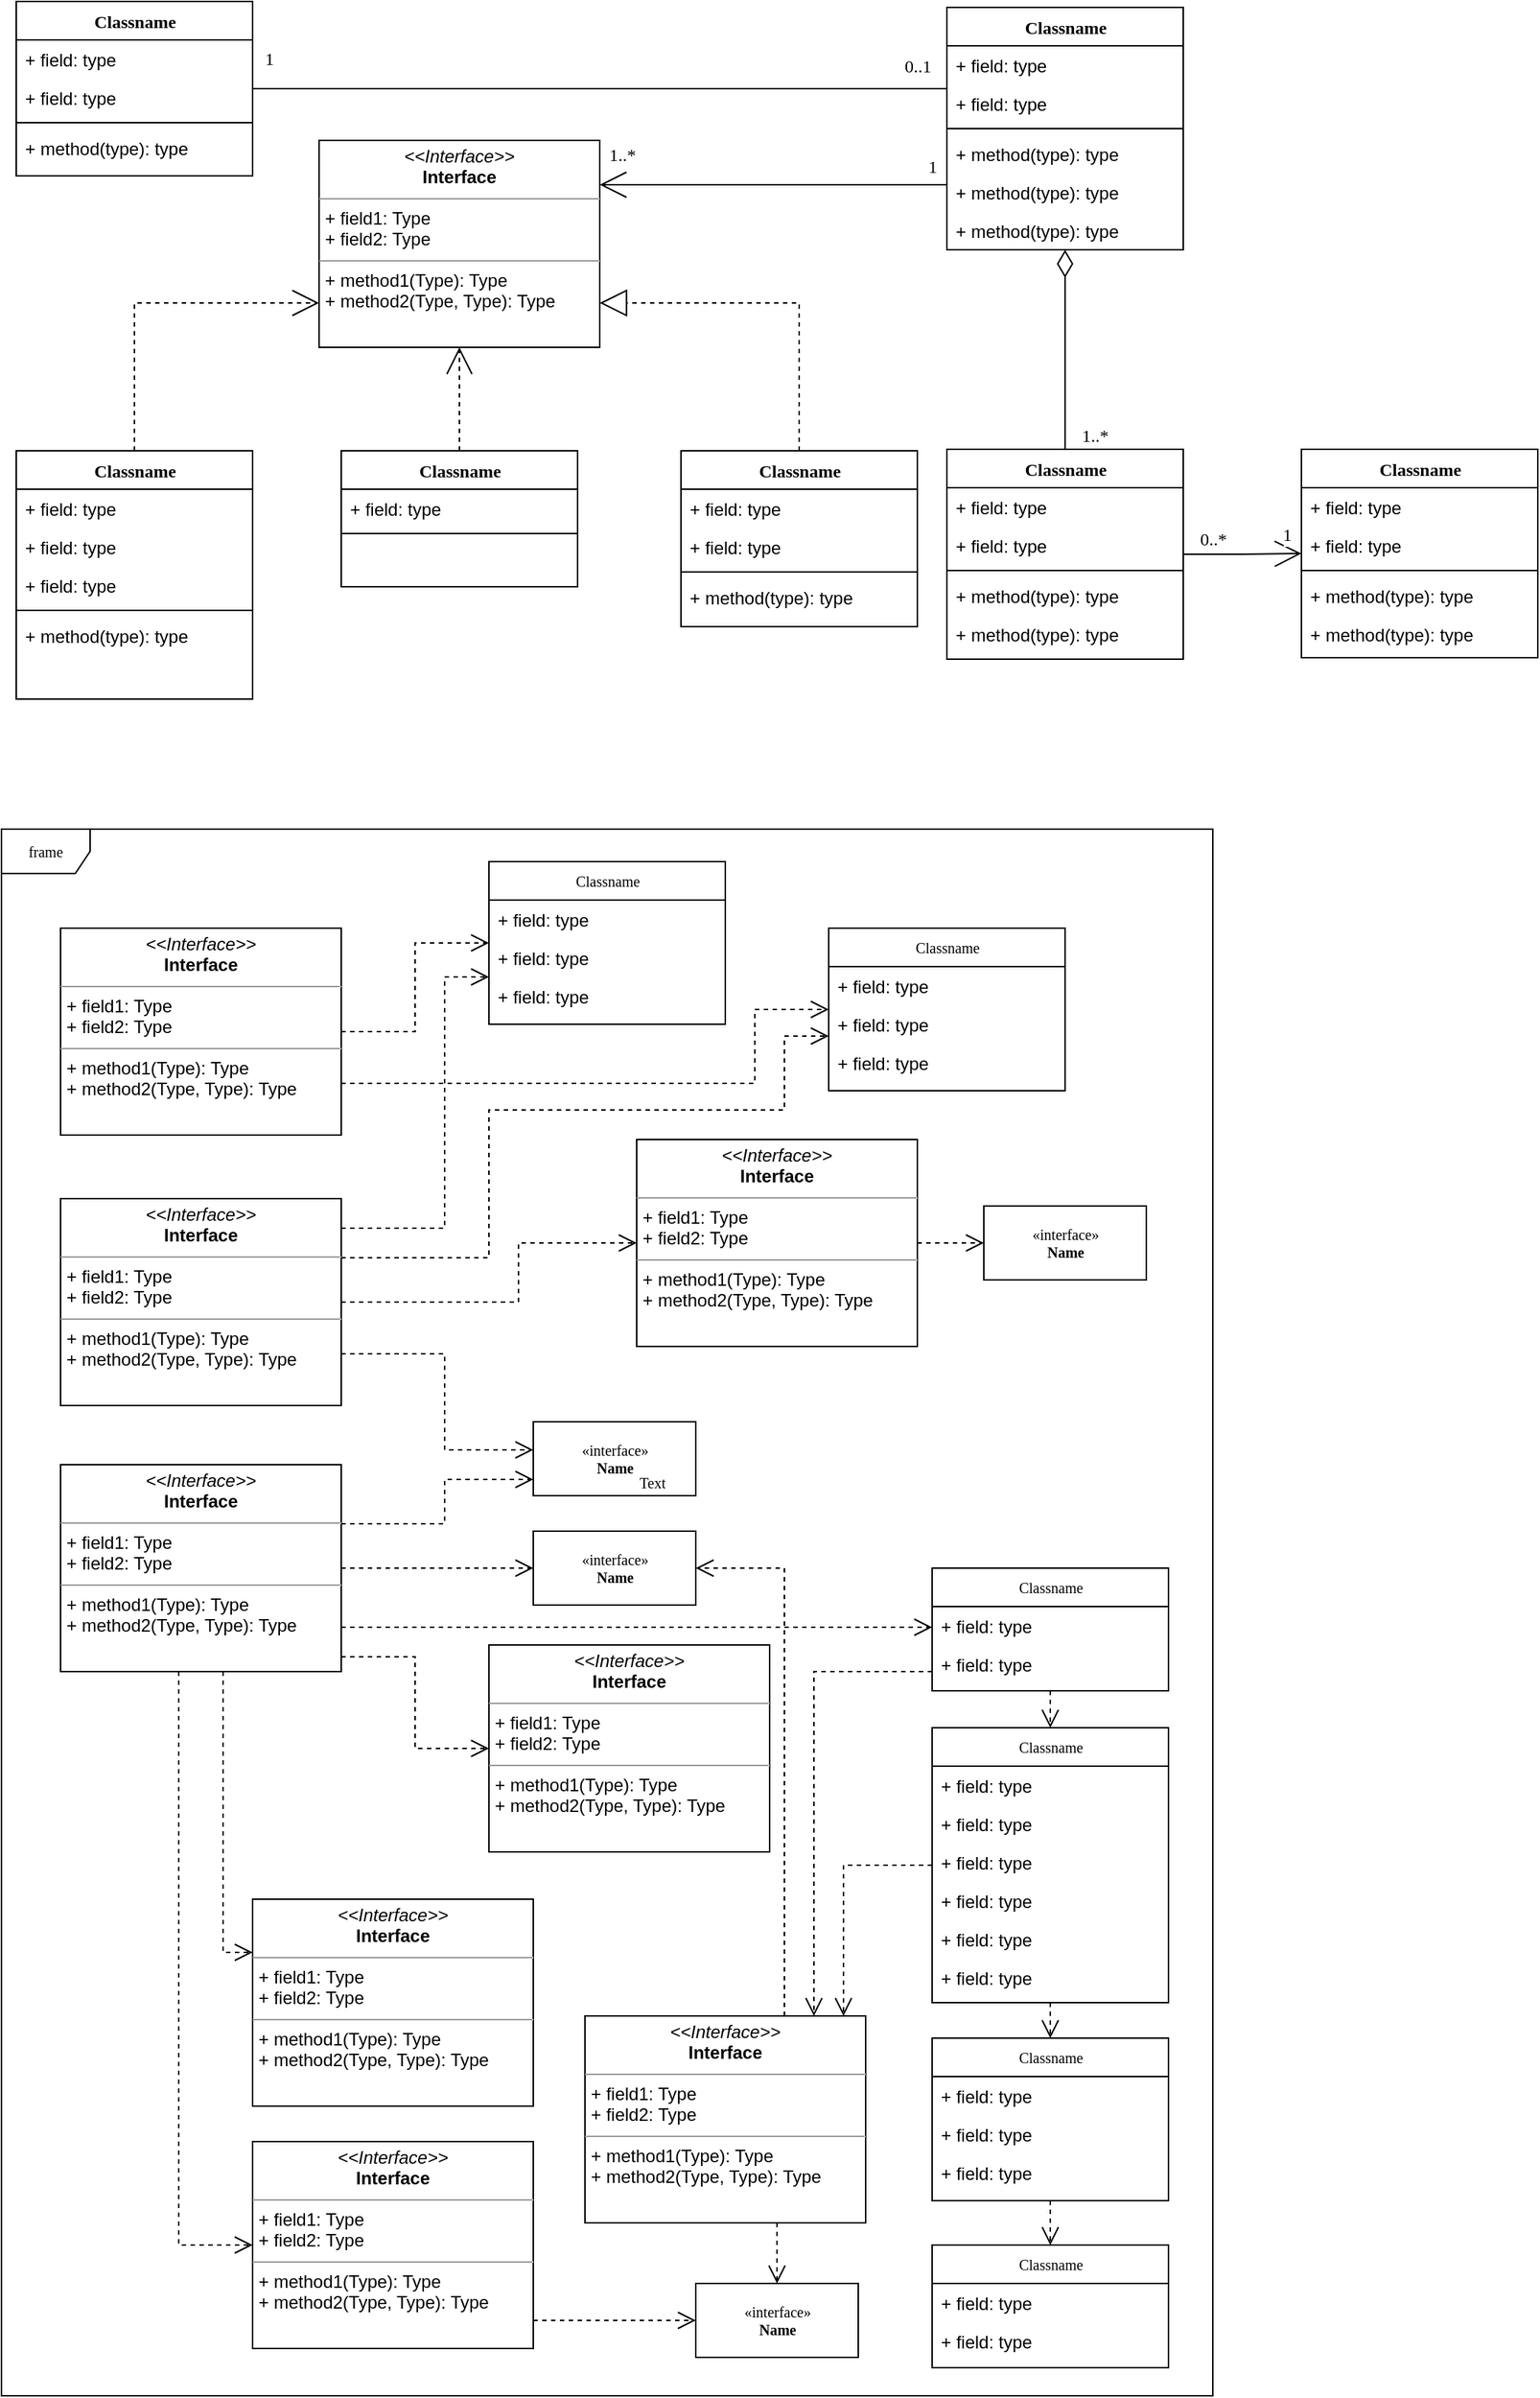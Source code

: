 <mxfile version="10.6.0" type="device"><diagram name="Page-1" id="c4acf3e9-155e-7222-9cf6-157b1a14988f"><mxGraphModel dx="922" dy="1915" grid="1" gridSize="10" guides="1" tooltips="1" connect="1" arrows="1" fold="1" page="1" pageScale="1" pageWidth="850" pageHeight="1100" background="#ffffff" math="0" shadow="0"><root><mxCell id="0"/><mxCell id="1" parent="0"/><mxCell id="17acba5748e5396b-1" value="frame" style="shape=umlFrame;whiteSpace=wrap;html=1;rounded=0;shadow=0;comic=0;labelBackgroundColor=none;strokeColor=#000000;strokeWidth=1;fillColor=#ffffff;fontFamily=Verdana;fontSize=10;fontColor=#000000;align=center;" parent="1" vertex="1"><mxGeometry x="20" y="20" width="820" height="1060" as="geometry"/></mxCell><mxCell id="5d2195bd80daf111-38" style="edgeStyle=orthogonalEdgeStyle;rounded=0;html=1;dashed=1;labelBackgroundColor=none;startFill=0;endArrow=open;endFill=0;endSize=10;fontFamily=Verdana;fontSize=10;" parent="1" source="17acba5748e5396b-2" target="5d2195bd80daf111-9" edge="1"><mxGeometry relative="1" as="geometry"><Array as="points"><mxPoint x="590" y="721"/></Array></mxGeometry></mxCell><mxCell id="5d2195bd80daf111-40" style="edgeStyle=orthogonalEdgeStyle;rounded=0;html=1;dashed=1;labelBackgroundColor=none;startFill=0;endArrow=open;endFill=0;endSize=10;fontFamily=Verdana;fontSize=10;" parent="1" source="17acba5748e5396b-2" target="5d2195bd80daf111-1" edge="1"><mxGeometry relative="1" as="geometry"><Array as="points"/></mxGeometry></mxCell><mxCell id="17acba5748e5396b-2" value="Classname" style="swimlane;html=1;fontStyle=0;childLayout=stackLayout;horizontal=1;startSize=26;fillColor=none;horizontalStack=0;resizeParent=1;resizeLast=0;collapsible=1;marginBottom=0;swimlaneFillColor=#ffffff;rounded=0;shadow=0;comic=0;labelBackgroundColor=none;strokeColor=#000000;strokeWidth=1;fontFamily=Verdana;fontSize=10;fontColor=#000000;align=center;" parent="1" vertex="1"><mxGeometry x="650" y="628" width="160" height="186" as="geometry"/></mxCell><mxCell id="17acba5748e5396b-3" value="+ field: type" style="text;html=1;strokeColor=none;fillColor=none;align=left;verticalAlign=top;spacingLeft=4;spacingRight=4;whiteSpace=wrap;overflow=hidden;rotatable=0;points=[[0,0.5],[1,0.5]];portConstraint=eastwest;" parent="17acba5748e5396b-2" vertex="1"><mxGeometry y="26" width="160" height="26" as="geometry"/></mxCell><mxCell id="17acba5748e5396b-4" value="+ field: type" style="text;html=1;strokeColor=none;fillColor=none;align=left;verticalAlign=top;spacingLeft=4;spacingRight=4;whiteSpace=wrap;overflow=hidden;rotatable=0;points=[[0,0.5],[1,0.5]];portConstraint=eastwest;" parent="17acba5748e5396b-2" vertex="1"><mxGeometry y="52" width="160" height="26" as="geometry"/></mxCell><mxCell id="17acba5748e5396b-6" value="+ field: type" style="text;html=1;strokeColor=none;fillColor=none;align=left;verticalAlign=top;spacingLeft=4;spacingRight=4;whiteSpace=wrap;overflow=hidden;rotatable=0;points=[[0,0.5],[1,0.5]];portConstraint=eastwest;" parent="17acba5748e5396b-2" vertex="1"><mxGeometry y="78" width="160" height="26" as="geometry"/></mxCell><mxCell id="17acba5748e5396b-9" value="+ field: type" style="text;html=1;strokeColor=none;fillColor=none;align=left;verticalAlign=top;spacingLeft=4;spacingRight=4;whiteSpace=wrap;overflow=hidden;rotatable=0;points=[[0,0.5],[1,0.5]];portConstraint=eastwest;" parent="17acba5748e5396b-2" vertex="1"><mxGeometry y="104" width="160" height="26" as="geometry"/></mxCell><mxCell id="17acba5748e5396b-10" value="+ field: type" style="text;html=1;strokeColor=none;fillColor=none;align=left;verticalAlign=top;spacingLeft=4;spacingRight=4;whiteSpace=wrap;overflow=hidden;rotatable=0;points=[[0,0.5],[1,0.5]];portConstraint=eastwest;" parent="17acba5748e5396b-2" vertex="1"><mxGeometry y="130" width="160" height="26" as="geometry"/></mxCell><mxCell id="17acba5748e5396b-8" value="+ field: type" style="text;html=1;strokeColor=none;fillColor=none;align=left;verticalAlign=top;spacingLeft=4;spacingRight=4;whiteSpace=wrap;overflow=hidden;rotatable=0;points=[[0,0.5],[1,0.5]];portConstraint=eastwest;" parent="17acba5748e5396b-2" vertex="1"><mxGeometry y="156" width="160" height="26" as="geometry"/></mxCell><mxCell id="17acba5748e5396b-20" value="Classname" style="swimlane;html=1;fontStyle=0;childLayout=stackLayout;horizontal=1;startSize=26;fillColor=none;horizontalStack=0;resizeParent=1;resizeLast=0;collapsible=1;marginBottom=0;swimlaneFillColor=#ffffff;rounded=0;shadow=0;comic=0;labelBackgroundColor=none;strokeColor=#000000;strokeWidth=1;fontFamily=Verdana;fontSize=10;fontColor=#000000;align=center;" parent="1" vertex="1"><mxGeometry x="350" y="42" width="160" height="110" as="geometry"/></mxCell><mxCell id="17acba5748e5396b-21" value="+ field: type" style="text;html=1;strokeColor=none;fillColor=none;align=left;verticalAlign=top;spacingLeft=4;spacingRight=4;whiteSpace=wrap;overflow=hidden;rotatable=0;points=[[0,0.5],[1,0.5]];portConstraint=eastwest;" parent="17acba5748e5396b-20" vertex="1"><mxGeometry y="26" width="160" height="26" as="geometry"/></mxCell><mxCell id="17acba5748e5396b-24" value="+ field: type" style="text;html=1;strokeColor=none;fillColor=none;align=left;verticalAlign=top;spacingLeft=4;spacingRight=4;whiteSpace=wrap;overflow=hidden;rotatable=0;points=[[0,0.5],[1,0.5]];portConstraint=eastwest;" parent="17acba5748e5396b-20" vertex="1"><mxGeometry y="52" width="160" height="26" as="geometry"/></mxCell><mxCell id="17acba5748e5396b-26" value="+ field: type" style="text;html=1;strokeColor=none;fillColor=none;align=left;verticalAlign=top;spacingLeft=4;spacingRight=4;whiteSpace=wrap;overflow=hidden;rotatable=0;points=[[0,0.5],[1,0.5]];portConstraint=eastwest;" parent="17acba5748e5396b-20" vertex="1"><mxGeometry y="78" width="160" height="26" as="geometry"/></mxCell><mxCell id="17acba5748e5396b-30" value="Classname" style="swimlane;html=1;fontStyle=0;childLayout=stackLayout;horizontal=1;startSize=26;fillColor=none;horizontalStack=0;resizeParent=1;resizeLast=0;collapsible=1;marginBottom=0;swimlaneFillColor=#ffffff;rounded=0;shadow=0;comic=0;labelBackgroundColor=none;strokeColor=#000000;strokeWidth=1;fontFamily=Verdana;fontSize=10;fontColor=#000000;align=center;" parent="1" vertex="1"><mxGeometry x="580" y="87" width="160" height="110" as="geometry"/></mxCell><mxCell id="17acba5748e5396b-31" value="+ field: type" style="text;html=1;strokeColor=none;fillColor=none;align=left;verticalAlign=top;spacingLeft=4;spacingRight=4;whiteSpace=wrap;overflow=hidden;rotatable=0;points=[[0,0.5],[1,0.5]];portConstraint=eastwest;" parent="17acba5748e5396b-30" vertex="1"><mxGeometry y="26" width="160" height="26" as="geometry"/></mxCell><mxCell id="17acba5748e5396b-32" value="+ field: type" style="text;html=1;strokeColor=none;fillColor=none;align=left;verticalAlign=top;spacingLeft=4;spacingRight=4;whiteSpace=wrap;overflow=hidden;rotatable=0;points=[[0,0.5],[1,0.5]];portConstraint=eastwest;" parent="17acba5748e5396b-30" vertex="1"><mxGeometry y="52" width="160" height="26" as="geometry"/></mxCell><mxCell id="17acba5748e5396b-33" value="+ field: type" style="text;html=1;strokeColor=none;fillColor=none;align=left;verticalAlign=top;spacingLeft=4;spacingRight=4;whiteSpace=wrap;overflow=hidden;rotatable=0;points=[[0,0.5],[1,0.5]];portConstraint=eastwest;" parent="17acba5748e5396b-30" vertex="1"><mxGeometry y="78" width="160" height="26" as="geometry"/></mxCell><mxCell id="17acba5748e5396b-44" value="Classname" style="swimlane;html=1;fontStyle=0;childLayout=stackLayout;horizontal=1;startSize=26;fillColor=none;horizontalStack=0;resizeParent=1;resizeLast=0;collapsible=1;marginBottom=0;swimlaneFillColor=#ffffff;rounded=0;shadow=0;comic=0;labelBackgroundColor=none;strokeColor=#000000;strokeWidth=1;fontFamily=Verdana;fontSize=10;fontColor=#000000;align=center;" parent="1" vertex="1"><mxGeometry x="650" y="978" width="160" height="83" as="geometry"/></mxCell><mxCell id="17acba5748e5396b-45" value="+ field: type" style="text;html=1;strokeColor=none;fillColor=none;align=left;verticalAlign=top;spacingLeft=4;spacingRight=4;whiteSpace=wrap;overflow=hidden;rotatable=0;points=[[0,0.5],[1,0.5]];portConstraint=eastwest;" parent="17acba5748e5396b-44" vertex="1"><mxGeometry y="26" width="160" height="26" as="geometry"/></mxCell><mxCell id="17acba5748e5396b-47" value="+ field: type" style="text;html=1;strokeColor=none;fillColor=none;align=left;verticalAlign=top;spacingLeft=4;spacingRight=4;whiteSpace=wrap;overflow=hidden;rotatable=0;points=[[0,0.5],[1,0.5]];portConstraint=eastwest;" parent="17acba5748e5396b-44" vertex="1"><mxGeometry y="52" width="160" height="26" as="geometry"/></mxCell><mxCell id="5d2195bd80daf111-39" style="edgeStyle=orthogonalEdgeStyle;rounded=0;html=1;dashed=1;labelBackgroundColor=none;startFill=0;endArrow=open;endFill=0;endSize=10;fontFamily=Verdana;fontSize=10;" parent="1" source="5d2195bd80daf111-1" target="17acba5748e5396b-44" edge="1"><mxGeometry relative="1" as="geometry"/></mxCell><mxCell id="5d2195bd80daf111-1" value="Classname" style="swimlane;html=1;fontStyle=0;childLayout=stackLayout;horizontal=1;startSize=26;fillColor=none;horizontalStack=0;resizeParent=1;resizeLast=0;collapsible=1;marginBottom=0;swimlaneFillColor=#ffffff;rounded=0;shadow=0;comic=0;labelBackgroundColor=none;strokeColor=#000000;strokeWidth=1;fontFamily=Verdana;fontSize=10;fontColor=#000000;align=center;" parent="1" vertex="1"><mxGeometry x="650" y="838" width="160" height="110" as="geometry"/></mxCell><mxCell id="5d2195bd80daf111-2" value="+ field: type" style="text;html=1;strokeColor=none;fillColor=none;align=left;verticalAlign=top;spacingLeft=4;spacingRight=4;whiteSpace=wrap;overflow=hidden;rotatable=0;points=[[0,0.5],[1,0.5]];portConstraint=eastwest;" parent="5d2195bd80daf111-1" vertex="1"><mxGeometry y="26" width="160" height="26" as="geometry"/></mxCell><mxCell id="5d2195bd80daf111-3" value="+ field: type" style="text;html=1;strokeColor=none;fillColor=none;align=left;verticalAlign=top;spacingLeft=4;spacingRight=4;whiteSpace=wrap;overflow=hidden;rotatable=0;points=[[0,0.5],[1,0.5]];portConstraint=eastwest;" parent="5d2195bd80daf111-1" vertex="1"><mxGeometry y="52" width="160" height="26" as="geometry"/></mxCell><mxCell id="5d2195bd80daf111-4" value="+ field: type" style="text;html=1;strokeColor=none;fillColor=none;align=left;verticalAlign=top;spacingLeft=4;spacingRight=4;whiteSpace=wrap;overflow=hidden;rotatable=0;points=[[0,0.5],[1,0.5]];portConstraint=eastwest;" parent="5d2195bd80daf111-1" vertex="1"><mxGeometry y="78" width="160" height="26" as="geometry"/></mxCell><mxCell id="5d2195bd80daf111-41" style="edgeStyle=orthogonalEdgeStyle;rounded=0;html=1;dashed=1;labelBackgroundColor=none;startFill=0;endArrow=open;endFill=0;endSize=10;fontFamily=Verdana;fontSize=10;" parent="1" source="5d2195bd80daf111-5" target="17acba5748e5396b-2" edge="1"><mxGeometry relative="1" as="geometry"><Array as="points"/></mxGeometry></mxCell><mxCell id="5d2195bd80daf111-5" value="Classname" style="swimlane;html=1;fontStyle=0;childLayout=stackLayout;horizontal=1;startSize=26;fillColor=none;horizontalStack=0;resizeParent=1;resizeLast=0;collapsible=1;marginBottom=0;swimlaneFillColor=#ffffff;rounded=0;shadow=0;comic=0;labelBackgroundColor=none;strokeColor=#000000;strokeWidth=1;fontFamily=Verdana;fontSize=10;fontColor=#000000;align=center;" parent="1" vertex="1"><mxGeometry x="650" y="520" width="160" height="83" as="geometry"/></mxCell><mxCell id="5d2195bd80daf111-6" value="+ field: type" style="text;html=1;strokeColor=none;fillColor=none;align=left;verticalAlign=top;spacingLeft=4;spacingRight=4;whiteSpace=wrap;overflow=hidden;rotatable=0;points=[[0,0.5],[1,0.5]];portConstraint=eastwest;" parent="5d2195bd80daf111-5" vertex="1"><mxGeometry y="26" width="160" height="26" as="geometry"/></mxCell><mxCell id="5d2195bd80daf111-7" value="+ field: type" style="text;html=1;strokeColor=none;fillColor=none;align=left;verticalAlign=top;spacingLeft=4;spacingRight=4;whiteSpace=wrap;overflow=hidden;rotatable=0;points=[[0,0.5],[1,0.5]];portConstraint=eastwest;" parent="5d2195bd80daf111-5" vertex="1"><mxGeometry y="52" width="160" height="26" as="geometry"/></mxCell><mxCell id="5d2195bd80daf111-8" value="&amp;laquo;interface&amp;raquo;&lt;br&gt;&lt;b&gt;Name&lt;/b&gt;" style="html=1;rounded=0;shadow=0;comic=0;labelBackgroundColor=none;strokeColor=#000000;strokeWidth=1;fillColor=#ffffff;fontFamily=Verdana;fontSize=10;fontColor=#000000;align=center;" parent="1" vertex="1"><mxGeometry x="490" y="1004" width="110" height="50" as="geometry"/></mxCell><mxCell id="5d2195bd80daf111-35" style="edgeStyle=orthogonalEdgeStyle;rounded=0;html=1;dashed=1;labelBackgroundColor=none;startFill=0;endArrow=open;endFill=0;endSize=10;fontFamily=Verdana;fontSize=10;" parent="1" source="5d2195bd80daf111-9" target="5d2195bd80daf111-8" edge="1"><mxGeometry relative="1" as="geometry"><Array as="points"><mxPoint x="545" y="970"/><mxPoint x="545" y="970"/></Array></mxGeometry></mxCell><mxCell id="5d2195bd80daf111-36" style="edgeStyle=orthogonalEdgeStyle;rounded=0;html=1;dashed=1;labelBackgroundColor=none;startFill=0;endArrow=open;endFill=0;endSize=10;fontFamily=Verdana;fontSize=10;" parent="1" source="5d2195bd80daf111-9" target="5d2195bd80daf111-13" edge="1"><mxGeometry relative="1" as="geometry"><Array as="points"><mxPoint x="550" y="520"/></Array></mxGeometry></mxCell><mxCell id="5d2195bd80daf111-9" value="&lt;p style=&quot;margin:0px;margin-top:4px;text-align:center;&quot;&gt;&lt;i&gt;&amp;lt;&amp;lt;Interface&amp;gt;&amp;gt;&lt;/i&gt;&lt;br/&gt;&lt;b&gt;Interface&lt;/b&gt;&lt;/p&gt;&lt;hr size=&quot;1&quot;/&gt;&lt;p style=&quot;margin:0px;margin-left:4px;&quot;&gt;+ field1: Type&lt;br/&gt;+ field2: Type&lt;/p&gt;&lt;hr size=&quot;1&quot;/&gt;&lt;p style=&quot;margin:0px;margin-left:4px;&quot;&gt;+ method1(Type): Type&lt;br/&gt;+ method2(Type, Type): Type&lt;/p&gt;" style="verticalAlign=top;align=left;overflow=fill;fontSize=12;fontFamily=Helvetica;html=1;rounded=0;shadow=0;comic=0;labelBackgroundColor=none;strokeColor=#000000;strokeWidth=1;fillColor=#ffffff;" parent="1" vertex="1"><mxGeometry x="415" y="823" width="190" height="140" as="geometry"/></mxCell><mxCell id="5d2195bd80daf111-10" value="&lt;p style=&quot;margin:0px;margin-top:4px;text-align:center;&quot;&gt;&lt;i&gt;&amp;lt;&amp;lt;Interface&amp;gt;&amp;gt;&lt;/i&gt;&lt;br/&gt;&lt;b&gt;Interface&lt;/b&gt;&lt;/p&gt;&lt;hr size=&quot;1&quot;/&gt;&lt;p style=&quot;margin:0px;margin-left:4px;&quot;&gt;+ field1: Type&lt;br/&gt;+ field2: Type&lt;/p&gt;&lt;hr size=&quot;1&quot;/&gt;&lt;p style=&quot;margin:0px;margin-left:4px;&quot;&gt;+ method1(Type): Type&lt;br/&gt;+ method2(Type, Type): Type&lt;/p&gt;" style="verticalAlign=top;align=left;overflow=fill;fontSize=12;fontFamily=Helvetica;html=1;rounded=0;shadow=0;comic=0;labelBackgroundColor=none;strokeColor=#000000;strokeWidth=1;fillColor=#ffffff;" parent="1" vertex="1"><mxGeometry x="350" y="572" width="190" height="140" as="geometry"/></mxCell><mxCell id="5d2195bd80daf111-34" style="edgeStyle=orthogonalEdgeStyle;rounded=0;html=1;dashed=1;labelBackgroundColor=none;startFill=0;endArrow=open;endFill=0;endSize=10;fontFamily=Verdana;fontSize=10;" parent="1" source="5d2195bd80daf111-11" target="5d2195bd80daf111-8" edge="1"><mxGeometry relative="1" as="geometry"><Array as="points"><mxPoint x="410" y="1029"/><mxPoint x="410" y="1029"/></Array></mxGeometry></mxCell><mxCell id="5d2195bd80daf111-11" value="&lt;p style=&quot;margin:0px;margin-top:4px;text-align:center;&quot;&gt;&lt;i&gt;&amp;lt;&amp;lt;Interface&amp;gt;&amp;gt;&lt;/i&gt;&lt;br/&gt;&lt;b&gt;Interface&lt;/b&gt;&lt;/p&gt;&lt;hr size=&quot;1&quot;/&gt;&lt;p style=&quot;margin:0px;margin-left:4px;&quot;&gt;+ field1: Type&lt;br/&gt;+ field2: Type&lt;/p&gt;&lt;hr size=&quot;1&quot;/&gt;&lt;p style=&quot;margin:0px;margin-left:4px;&quot;&gt;+ method1(Type): Type&lt;br/&gt;+ method2(Type, Type): Type&lt;/p&gt;" style="verticalAlign=top;align=left;overflow=fill;fontSize=12;fontFamily=Helvetica;html=1;rounded=0;shadow=0;comic=0;labelBackgroundColor=none;strokeColor=#000000;strokeWidth=1;fillColor=#ffffff;" parent="1" vertex="1"><mxGeometry x="190" y="908" width="190" height="140" as="geometry"/></mxCell><mxCell id="5d2195bd80daf111-12" value="&lt;p style=&quot;margin:0px;margin-top:4px;text-align:center;&quot;&gt;&lt;i&gt;&amp;lt;&amp;lt;Interface&amp;gt;&amp;gt;&lt;/i&gt;&lt;br/&gt;&lt;b&gt;Interface&lt;/b&gt;&lt;/p&gt;&lt;hr size=&quot;1&quot;/&gt;&lt;p style=&quot;margin:0px;margin-left:4px;&quot;&gt;+ field1: Type&lt;br/&gt;+ field2: Type&lt;/p&gt;&lt;hr size=&quot;1&quot;/&gt;&lt;p style=&quot;margin:0px;margin-left:4px;&quot;&gt;+ method1(Type): Type&lt;br/&gt;+ method2(Type, Type): Type&lt;/p&gt;" style="verticalAlign=top;align=left;overflow=fill;fontSize=12;fontFamily=Helvetica;html=1;rounded=0;shadow=0;comic=0;labelBackgroundColor=none;strokeColor=#000000;strokeWidth=1;fillColor=#ffffff;" parent="1" vertex="1"><mxGeometry x="190" y="744" width="190" height="140" as="geometry"/></mxCell><mxCell id="5d2195bd80daf111-13" value="&amp;laquo;interface&amp;raquo;&lt;br&gt;&lt;b&gt;Name&lt;/b&gt;" style="html=1;rounded=0;shadow=0;comic=0;labelBackgroundColor=none;strokeColor=#000000;strokeWidth=1;fillColor=#ffffff;fontFamily=Verdana;fontSize=10;fontColor=#000000;align=center;" parent="1" vertex="1"><mxGeometry x="380" y="495" width="110" height="50" as="geometry"/></mxCell><mxCell id="5d2195bd80daf111-14" value="&amp;laquo;interface&amp;raquo;&lt;br&gt;&lt;b&gt;Name&lt;/b&gt;" style="html=1;rounded=0;shadow=0;comic=0;labelBackgroundColor=none;strokeColor=#000000;strokeWidth=1;fillColor=#ffffff;fontFamily=Verdana;fontSize=10;fontColor=#000000;align=center;" parent="1" vertex="1"><mxGeometry x="380" y="421" width="110" height="50" as="geometry"/></mxCell><mxCell id="5d2195bd80daf111-26" style="edgeStyle=orthogonalEdgeStyle;rounded=0;html=1;dashed=1;labelBackgroundColor=none;startFill=0;endArrow=open;endFill=0;endSize=10;fontFamily=Verdana;fontSize=10;" parent="1" source="5d2195bd80daf111-15" target="5d2195bd80daf111-17" edge="1"><mxGeometry relative="1" as="geometry"><Array as="points"/></mxGeometry></mxCell><mxCell id="5d2195bd80daf111-15" value="&lt;p style=&quot;margin:0px;margin-top:4px;text-align:center;&quot;&gt;&lt;i&gt;&amp;lt;&amp;lt;Interface&amp;gt;&amp;gt;&lt;/i&gt;&lt;br/&gt;&lt;b&gt;Interface&lt;/b&gt;&lt;/p&gt;&lt;hr size=&quot;1&quot;/&gt;&lt;p style=&quot;margin:0px;margin-left:4px;&quot;&gt;+ field1: Type&lt;br/&gt;+ field2: Type&lt;/p&gt;&lt;hr size=&quot;1&quot;/&gt;&lt;p style=&quot;margin:0px;margin-left:4px;&quot;&gt;+ method1(Type): Type&lt;br/&gt;+ method2(Type, Type): Type&lt;/p&gt;" style="verticalAlign=top;align=left;overflow=fill;fontSize=12;fontFamily=Helvetica;html=1;rounded=0;shadow=0;comic=0;labelBackgroundColor=none;strokeColor=#000000;strokeWidth=1;fillColor=#ffffff;" parent="1" vertex="1"><mxGeometry x="450" y="230" width="190" height="140" as="geometry"/></mxCell><mxCell id="5d2195bd80daf111-16" value="Text" style="text;html=1;resizable=0;points=[];autosize=1;align=left;verticalAlign=top;spacingTop=-4;fontSize=10;fontFamily=Verdana;fontColor=#000000;" parent="1" vertex="1"><mxGeometry x="450" y="454" width="40" height="10" as="geometry"/></mxCell><mxCell id="5d2195bd80daf111-17" value="&amp;laquo;interface&amp;raquo;&lt;br&gt;&lt;b&gt;Name&lt;/b&gt;" style="html=1;rounded=0;shadow=0;comic=0;labelBackgroundColor=none;strokeColor=#000000;strokeWidth=1;fillColor=#ffffff;fontFamily=Verdana;fontSize=10;fontColor=#000000;align=center;" parent="1" vertex="1"><mxGeometry x="685" y="275" width="110" height="50" as="geometry"/></mxCell><mxCell id="5d2195bd80daf111-21" style="edgeStyle=orthogonalEdgeStyle;rounded=0;html=1;labelBackgroundColor=none;startFill=0;endArrow=open;endFill=0;endSize=10;fontFamily=Verdana;fontSize=10;dashed=1;" parent="1" source="5d2195bd80daf111-18" target="17acba5748e5396b-20" edge="1"><mxGeometry relative="1" as="geometry"/></mxCell><mxCell id="5d2195bd80daf111-22" style="edgeStyle=orthogonalEdgeStyle;rounded=0;html=1;exitX=1;exitY=0.75;dashed=1;labelBackgroundColor=none;startFill=0;endArrow=open;endFill=0;endSize=10;fontFamily=Verdana;fontSize=10;" parent="1" source="5d2195bd80daf111-18" target="17acba5748e5396b-30" edge="1"><mxGeometry relative="1" as="geometry"><Array as="points"><mxPoint x="530" y="192"/><mxPoint x="530" y="142"/></Array></mxGeometry></mxCell><mxCell id="5d2195bd80daf111-18" value="&lt;p style=&quot;margin:0px;margin-top:4px;text-align:center;&quot;&gt;&lt;i&gt;&amp;lt;&amp;lt;Interface&amp;gt;&amp;gt;&lt;/i&gt;&lt;br/&gt;&lt;b&gt;Interface&lt;/b&gt;&lt;/p&gt;&lt;hr size=&quot;1&quot;/&gt;&lt;p style=&quot;margin:0px;margin-left:4px;&quot;&gt;+ field1: Type&lt;br/&gt;+ field2: Type&lt;/p&gt;&lt;hr size=&quot;1&quot;/&gt;&lt;p style=&quot;margin:0px;margin-left:4px;&quot;&gt;+ method1(Type): Type&lt;br/&gt;+ method2(Type, Type): Type&lt;/p&gt;" style="verticalAlign=top;align=left;overflow=fill;fontSize=12;fontFamily=Helvetica;html=1;rounded=0;shadow=0;comic=0;labelBackgroundColor=none;strokeColor=#000000;strokeWidth=1;fillColor=#ffffff;" parent="1" vertex="1"><mxGeometry x="60" y="87" width="190" height="140" as="geometry"/></mxCell><mxCell id="5d2195bd80daf111-23" style="edgeStyle=orthogonalEdgeStyle;rounded=0;html=1;dashed=1;labelBackgroundColor=none;startFill=0;endArrow=open;endFill=0;endSize=10;fontFamily=Verdana;fontSize=10;" parent="1" source="5d2195bd80daf111-19" target="17acba5748e5396b-20" edge="1"><mxGeometry relative="1" as="geometry"><Array as="points"><mxPoint x="320" y="290"/><mxPoint x="320" y="120"/></Array></mxGeometry></mxCell><mxCell id="5d2195bd80daf111-24" style="edgeStyle=orthogonalEdgeStyle;rounded=0;html=1;dashed=1;labelBackgroundColor=none;startFill=0;endArrow=open;endFill=0;endSize=10;fontFamily=Verdana;fontSize=10;" parent="1" source="5d2195bd80daf111-19" target="17acba5748e5396b-30" edge="1"><mxGeometry relative="1" as="geometry"><Array as="points"><mxPoint x="350" y="310"/><mxPoint x="350" y="210"/><mxPoint x="550" y="210"/><mxPoint x="550" y="160"/></Array></mxGeometry></mxCell><mxCell id="5d2195bd80daf111-25" style="edgeStyle=orthogonalEdgeStyle;rounded=0;html=1;dashed=1;labelBackgroundColor=none;startFill=0;endArrow=open;endFill=0;endSize=10;fontFamily=Verdana;fontSize=10;" parent="1" source="5d2195bd80daf111-19" target="5d2195bd80daf111-15" edge="1"><mxGeometry relative="1" as="geometry"><Array as="points"><mxPoint x="370" y="340"/><mxPoint x="370" y="300"/></Array></mxGeometry></mxCell><mxCell id="5d2195bd80daf111-27" style="edgeStyle=orthogonalEdgeStyle;rounded=0;html=1;exitX=1;exitY=0.75;dashed=1;labelBackgroundColor=none;startFill=0;endArrow=open;endFill=0;endSize=10;fontFamily=Verdana;fontSize=10;" parent="1" source="5d2195bd80daf111-19" target="5d2195bd80daf111-14" edge="1"><mxGeometry relative="1" as="geometry"><Array as="points"><mxPoint x="320" y="375"/><mxPoint x="320" y="440"/></Array></mxGeometry></mxCell><mxCell id="5d2195bd80daf111-19" value="&lt;p style=&quot;margin:0px;margin-top:4px;text-align:center;&quot;&gt;&lt;i&gt;&amp;lt;&amp;lt;Interface&amp;gt;&amp;gt;&lt;/i&gt;&lt;br/&gt;&lt;b&gt;Interface&lt;/b&gt;&lt;/p&gt;&lt;hr size=&quot;1&quot;/&gt;&lt;p style=&quot;margin:0px;margin-left:4px;&quot;&gt;+ field1: Type&lt;br/&gt;+ field2: Type&lt;/p&gt;&lt;hr size=&quot;1&quot;/&gt;&lt;p style=&quot;margin:0px;margin-left:4px;&quot;&gt;+ method1(Type): Type&lt;br/&gt;+ method2(Type, Type): Type&lt;/p&gt;" style="verticalAlign=top;align=left;overflow=fill;fontSize=12;fontFamily=Helvetica;html=1;rounded=0;shadow=0;comic=0;labelBackgroundColor=none;strokeColor=#000000;strokeWidth=1;fillColor=#ffffff;" parent="1" vertex="1"><mxGeometry x="60" y="270" width="190" height="140" as="geometry"/></mxCell><mxCell id="5d2195bd80daf111-28" style="edgeStyle=orthogonalEdgeStyle;rounded=0;html=1;dashed=1;labelBackgroundColor=none;startFill=0;endArrow=open;endFill=0;endSize=10;fontFamily=Verdana;fontSize=10;" parent="1" source="5d2195bd80daf111-20" target="5d2195bd80daf111-14" edge="1"><mxGeometry relative="1" as="geometry"><Array as="points"><mxPoint x="320" y="490"/><mxPoint x="320" y="460"/></Array></mxGeometry></mxCell><mxCell id="5d2195bd80daf111-29" style="edgeStyle=orthogonalEdgeStyle;rounded=0;html=1;dashed=1;labelBackgroundColor=none;startFill=0;endArrow=open;endFill=0;endSize=10;fontFamily=Verdana;fontSize=10;" parent="1" source="5d2195bd80daf111-20" target="5d2195bd80daf111-13" edge="1"><mxGeometry relative="1" as="geometry"/></mxCell><mxCell id="5d2195bd80daf111-30" style="edgeStyle=orthogonalEdgeStyle;rounded=0;html=1;dashed=1;labelBackgroundColor=none;startFill=0;endArrow=open;endFill=0;endSize=10;fontFamily=Verdana;fontSize=10;" parent="1" source="5d2195bd80daf111-20" target="5d2195bd80daf111-10" edge="1"><mxGeometry relative="1" as="geometry"><Array as="points"><mxPoint x="300" y="580"/><mxPoint x="300" y="642"/></Array></mxGeometry></mxCell><mxCell id="5d2195bd80daf111-31" style="edgeStyle=orthogonalEdgeStyle;rounded=0;html=1;dashed=1;labelBackgroundColor=none;startFill=0;endArrow=open;endFill=0;endSize=10;fontFamily=Verdana;fontSize=10;" parent="1" source="5d2195bd80daf111-20" target="5d2195bd80daf111-5" edge="1"><mxGeometry relative="1" as="geometry"><Array as="points"><mxPoint x="350" y="560"/><mxPoint x="350" y="560"/></Array></mxGeometry></mxCell><mxCell id="5d2195bd80daf111-32" style="edgeStyle=orthogonalEdgeStyle;rounded=0;html=1;dashed=1;labelBackgroundColor=none;startFill=0;endArrow=open;endFill=0;endSize=10;fontFamily=Verdana;fontSize=10;" parent="1" source="5d2195bd80daf111-20" target="5d2195bd80daf111-12" edge="1"><mxGeometry relative="1" as="geometry"><Array as="points"><mxPoint x="170" y="780"/></Array></mxGeometry></mxCell><mxCell id="5d2195bd80daf111-33" style="edgeStyle=orthogonalEdgeStyle;rounded=0;html=1;dashed=1;labelBackgroundColor=none;startFill=0;endArrow=open;endFill=0;endSize=10;fontFamily=Verdana;fontSize=10;" parent="1" source="5d2195bd80daf111-20" target="5d2195bd80daf111-11" edge="1"><mxGeometry relative="1" as="geometry"><Array as="points"><mxPoint x="140" y="978"/></Array></mxGeometry></mxCell><mxCell id="5d2195bd80daf111-20" value="&lt;p style=&quot;margin:0px;margin-top:4px;text-align:center;&quot;&gt;&lt;i&gt;&amp;lt;&amp;lt;Interface&amp;gt;&amp;gt;&lt;/i&gt;&lt;br/&gt;&lt;b&gt;Interface&lt;/b&gt;&lt;/p&gt;&lt;hr size=&quot;1&quot;/&gt;&lt;p style=&quot;margin:0px;margin-left:4px;&quot;&gt;+ field1: Type&lt;br/&gt;+ field2: Type&lt;/p&gt;&lt;hr size=&quot;1&quot;/&gt;&lt;p style=&quot;margin:0px;margin-left:4px;&quot;&gt;+ method1(Type): Type&lt;br/&gt;+ method2(Type, Type): Type&lt;/p&gt;" style="verticalAlign=top;align=left;overflow=fill;fontSize=12;fontFamily=Helvetica;html=1;rounded=0;shadow=0;comic=0;labelBackgroundColor=none;strokeColor=#000000;strokeWidth=1;fillColor=#ffffff;" parent="1" vertex="1"><mxGeometry x="60" y="450" width="190" height="140" as="geometry"/></mxCell><mxCell id="5d2195bd80daf111-37" style="edgeStyle=orthogonalEdgeStyle;rounded=0;html=1;dashed=1;labelBackgroundColor=none;startFill=0;endArrow=open;endFill=0;endSize=10;fontFamily=Verdana;fontSize=10;" parent="1" source="5d2195bd80daf111-5" target="5d2195bd80daf111-9" edge="1"><mxGeometry relative="1" as="geometry"><Array as="points"><mxPoint x="570" y="590"/></Array></mxGeometry></mxCell><mxCell id="60Xavgyyg3KDORaJwYlB-54" style="edgeStyle=orthogonalEdgeStyle;rounded=0;html=1;dashed=1;labelBackgroundColor=none;startArrow=none;startFill=0;startSize=8;endArrow=open;endFill=0;endSize=16;fontFamily=Verdana;fontSize=12;" edge="1" parent="1" source="60Xavgyyg3KDORaJwYlB-55" target="60Xavgyyg3KDORaJwYlB-106"><mxGeometry relative="1" as="geometry"><Array as="points"><mxPoint x="110" y="-336"/></Array></mxGeometry></mxCell><mxCell id="60Xavgyyg3KDORaJwYlB-55" value="Classname" style="swimlane;html=1;fontStyle=1;align=center;verticalAlign=top;childLayout=stackLayout;horizontal=1;startSize=26;horizontalStack=0;resizeParent=1;resizeLast=0;collapsible=1;marginBottom=0;swimlaneFillColor=#ffffff;rounded=0;shadow=0;comic=0;labelBackgroundColor=none;strokeColor=#000000;strokeWidth=1;fillColor=none;fontFamily=Verdana;fontSize=12;fontColor=#000000;" vertex="1" parent="1"><mxGeometry x="30" y="-236" width="160" height="168" as="geometry"/></mxCell><mxCell id="60Xavgyyg3KDORaJwYlB-56" value="+ field: type" style="text;html=1;strokeColor=none;fillColor=none;align=left;verticalAlign=top;spacingLeft=4;spacingRight=4;whiteSpace=wrap;overflow=hidden;rotatable=0;points=[[0,0.5],[1,0.5]];portConstraint=eastwest;" vertex="1" parent="60Xavgyyg3KDORaJwYlB-55"><mxGeometry y="26" width="160" height="26" as="geometry"/></mxCell><mxCell id="60Xavgyyg3KDORaJwYlB-57" value="+ field: type" style="text;html=1;strokeColor=none;fillColor=none;align=left;verticalAlign=top;spacingLeft=4;spacingRight=4;whiteSpace=wrap;overflow=hidden;rotatable=0;points=[[0,0.5],[1,0.5]];portConstraint=eastwest;" vertex="1" parent="60Xavgyyg3KDORaJwYlB-55"><mxGeometry y="52" width="160" height="26" as="geometry"/></mxCell><mxCell id="60Xavgyyg3KDORaJwYlB-58" value="+ field: type" style="text;html=1;strokeColor=none;fillColor=none;align=left;verticalAlign=top;spacingLeft=4;spacingRight=4;whiteSpace=wrap;overflow=hidden;rotatable=0;points=[[0,0.5],[1,0.5]];portConstraint=eastwest;" vertex="1" parent="60Xavgyyg3KDORaJwYlB-55"><mxGeometry y="78" width="160" height="26" as="geometry"/></mxCell><mxCell id="60Xavgyyg3KDORaJwYlB-59" value="" style="line;html=1;strokeWidth=1;fillColor=none;align=left;verticalAlign=middle;spacingTop=-1;spacingLeft=3;spacingRight=3;rotatable=0;labelPosition=right;points=[];portConstraint=eastwest;" vertex="1" parent="60Xavgyyg3KDORaJwYlB-55"><mxGeometry y="104" width="160" height="8" as="geometry"/></mxCell><mxCell id="60Xavgyyg3KDORaJwYlB-60" value="+ method(type): type" style="text;html=1;strokeColor=none;fillColor=none;align=left;verticalAlign=top;spacingLeft=4;spacingRight=4;whiteSpace=wrap;overflow=hidden;rotatable=0;points=[[0,0.5],[1,0.5]];portConstraint=eastwest;" vertex="1" parent="60Xavgyyg3KDORaJwYlB-55"><mxGeometry y="112" width="160" height="26" as="geometry"/></mxCell><mxCell id="60Xavgyyg3KDORaJwYlB-61" value="Classname" style="swimlane;html=1;fontStyle=1;align=center;verticalAlign=top;childLayout=stackLayout;horizontal=1;startSize=26;horizontalStack=0;resizeParent=1;resizeLast=0;collapsible=1;marginBottom=0;swimlaneFillColor=#ffffff;rounded=0;shadow=0;comic=0;labelBackgroundColor=none;strokeColor=#000000;strokeWidth=1;fillColor=none;fontFamily=Verdana;fontSize=12;fontColor=#000000;" vertex="1" parent="1"><mxGeometry x="30" y="-540" width="160" height="118" as="geometry"/></mxCell><mxCell id="60Xavgyyg3KDORaJwYlB-62" value="+ field: type" style="text;html=1;strokeColor=none;fillColor=none;align=left;verticalAlign=top;spacingLeft=4;spacingRight=4;whiteSpace=wrap;overflow=hidden;rotatable=0;points=[[0,0.5],[1,0.5]];portConstraint=eastwest;" vertex="1" parent="60Xavgyyg3KDORaJwYlB-61"><mxGeometry y="26" width="160" height="26" as="geometry"/></mxCell><mxCell id="60Xavgyyg3KDORaJwYlB-63" value="+ field: type" style="text;html=1;strokeColor=none;fillColor=none;align=left;verticalAlign=top;spacingLeft=4;spacingRight=4;whiteSpace=wrap;overflow=hidden;rotatable=0;points=[[0,0.5],[1,0.5]];portConstraint=eastwest;" vertex="1" parent="60Xavgyyg3KDORaJwYlB-61"><mxGeometry y="52" width="160" height="26" as="geometry"/></mxCell><mxCell id="60Xavgyyg3KDORaJwYlB-64" value="" style="line;html=1;strokeWidth=1;fillColor=none;align=left;verticalAlign=middle;spacingTop=-1;spacingLeft=3;spacingRight=3;rotatable=0;labelPosition=right;points=[];portConstraint=eastwest;" vertex="1" parent="60Xavgyyg3KDORaJwYlB-61"><mxGeometry y="78" width="160" height="8" as="geometry"/></mxCell><mxCell id="60Xavgyyg3KDORaJwYlB-65" value="+ method(type): type" style="text;html=1;strokeColor=none;fillColor=none;align=left;verticalAlign=top;spacingLeft=4;spacingRight=4;whiteSpace=wrap;overflow=hidden;rotatable=0;points=[[0,0.5],[1,0.5]];portConstraint=eastwest;" vertex="1" parent="60Xavgyyg3KDORaJwYlB-61"><mxGeometry y="86" width="160" height="26" as="geometry"/></mxCell><mxCell id="60Xavgyyg3KDORaJwYlB-66" style="edgeStyle=orthogonalEdgeStyle;rounded=0;html=1;labelBackgroundColor=none;startArrow=none;startFill=0;startSize=8;endArrow=open;endFill=0;endSize=16;fontFamily=Verdana;fontSize=12;" edge="1" parent="1" source="60Xavgyyg3KDORaJwYlB-72" target="60Xavgyyg3KDORaJwYlB-106"><mxGeometry relative="1" as="geometry"><Array as="points"><mxPoint x="500" y="-416"/><mxPoint x="500" y="-416"/></Array></mxGeometry></mxCell><mxCell id="60Xavgyyg3KDORaJwYlB-67" value="1..*" style="text;html=1;resizable=0;points=[];align=center;verticalAlign=middle;labelBackgroundColor=#ffffff;fontSize=12;fontFamily=Verdana;fontColor=#000000;" vertex="1" connectable="0" parent="60Xavgyyg3KDORaJwYlB-66"><mxGeometry x="0.858" y="2" relative="1" as="geometry"><mxPoint x="-2" y="-22" as="offset"/></mxGeometry></mxCell><mxCell id="60Xavgyyg3KDORaJwYlB-68" value="1" style="text;html=1;resizable=0;points=[];align=center;verticalAlign=middle;labelBackgroundColor=#ffffff;fontSize=12;fontFamily=Verdana;fontColor=#000000;" vertex="1" connectable="0" parent="60Xavgyyg3KDORaJwYlB-66"><mxGeometry x="0.363" y="152" relative="1" as="geometry"><mxPoint x="150" y="-164" as="offset"/></mxGeometry></mxCell><mxCell id="60Xavgyyg3KDORaJwYlB-69" style="edgeStyle=orthogonalEdgeStyle;rounded=0;html=1;labelBackgroundColor=none;startArrow=none;startFill=0;startSize=8;endArrow=none;endFill=0;endSize=16;fontFamily=Verdana;fontSize=12;" edge="1" parent="1" source="60Xavgyyg3KDORaJwYlB-72" target="60Xavgyyg3KDORaJwYlB-61"><mxGeometry relative="1" as="geometry"><Array as="points"><mxPoint x="560" y="-481"/><mxPoint x="560" y="-481"/></Array></mxGeometry></mxCell><mxCell id="60Xavgyyg3KDORaJwYlB-70" value="0..1" style="text;html=1;resizable=0;points=[];align=center;verticalAlign=middle;labelBackgroundColor=#ffffff;fontSize=12;fontFamily=Verdana;fontColor=#000000;" vertex="1" connectable="0" parent="60Xavgyyg3KDORaJwYlB-69"><mxGeometry x="-0.575" y="-86" relative="1" as="geometry"><mxPoint x="80" y="71" as="offset"/></mxGeometry></mxCell><mxCell id="60Xavgyyg3KDORaJwYlB-71" value="1" style="text;html=1;resizable=0;points=[];align=center;verticalAlign=middle;labelBackgroundColor=#ffffff;fontSize=12;fontFamily=Verdana;fontColor=#000000;" vertex="1" connectable="0" parent="60Xavgyyg3KDORaJwYlB-69"><mxGeometry x="0.892" y="-1" relative="1" as="geometry"><mxPoint x="-15" y="-19" as="offset"/></mxGeometry></mxCell><mxCell id="60Xavgyyg3KDORaJwYlB-72" value="Classname" style="swimlane;html=1;fontStyle=1;align=center;verticalAlign=top;childLayout=stackLayout;horizontal=1;startSize=26;horizontalStack=0;resizeParent=1;resizeLast=0;collapsible=1;marginBottom=0;swimlaneFillColor=#ffffff;rounded=0;shadow=0;comic=0;labelBackgroundColor=none;strokeColor=#000000;strokeWidth=1;fillColor=none;fontFamily=Verdana;fontSize=12;fontColor=#000000;" vertex="1" parent="1"><mxGeometry x="660" y="-536" width="160" height="164" as="geometry"/></mxCell><mxCell id="60Xavgyyg3KDORaJwYlB-73" value="+ field: type" style="text;html=1;strokeColor=none;fillColor=none;align=left;verticalAlign=top;spacingLeft=4;spacingRight=4;whiteSpace=wrap;overflow=hidden;rotatable=0;points=[[0,0.5],[1,0.5]];portConstraint=eastwest;" vertex="1" parent="60Xavgyyg3KDORaJwYlB-72"><mxGeometry y="26" width="160" height="26" as="geometry"/></mxCell><mxCell id="60Xavgyyg3KDORaJwYlB-74" value="+ field: type" style="text;html=1;strokeColor=none;fillColor=none;align=left;verticalAlign=top;spacingLeft=4;spacingRight=4;whiteSpace=wrap;overflow=hidden;rotatable=0;points=[[0,0.5],[1,0.5]];portConstraint=eastwest;" vertex="1" parent="60Xavgyyg3KDORaJwYlB-72"><mxGeometry y="52" width="160" height="26" as="geometry"/></mxCell><mxCell id="60Xavgyyg3KDORaJwYlB-75" value="" style="line;html=1;strokeWidth=1;fillColor=none;align=left;verticalAlign=middle;spacingTop=-1;spacingLeft=3;spacingRight=3;rotatable=0;labelPosition=right;points=[];portConstraint=eastwest;" vertex="1" parent="60Xavgyyg3KDORaJwYlB-72"><mxGeometry y="78" width="160" height="8" as="geometry"/></mxCell><mxCell id="60Xavgyyg3KDORaJwYlB-76" value="+ method(type): type" style="text;html=1;strokeColor=none;fillColor=none;align=left;verticalAlign=top;spacingLeft=4;spacingRight=4;whiteSpace=wrap;overflow=hidden;rotatable=0;points=[[0,0.5],[1,0.5]];portConstraint=eastwest;" vertex="1" parent="60Xavgyyg3KDORaJwYlB-72"><mxGeometry y="86" width="160" height="26" as="geometry"/></mxCell><mxCell id="60Xavgyyg3KDORaJwYlB-77" value="+ method(type): type" style="text;html=1;strokeColor=none;fillColor=none;align=left;verticalAlign=top;spacingLeft=4;spacingRight=4;whiteSpace=wrap;overflow=hidden;rotatable=0;points=[[0,0.5],[1,0.5]];portConstraint=eastwest;" vertex="1" parent="60Xavgyyg3KDORaJwYlB-72"><mxGeometry y="112" width="160" height="26" as="geometry"/></mxCell><mxCell id="60Xavgyyg3KDORaJwYlB-78" value="+ method(type): type" style="text;html=1;strokeColor=none;fillColor=none;align=left;verticalAlign=top;spacingLeft=4;spacingRight=4;whiteSpace=wrap;overflow=hidden;rotatable=0;points=[[0,0.5],[1,0.5]];portConstraint=eastwest;" vertex="1" parent="60Xavgyyg3KDORaJwYlB-72"><mxGeometry y="138" width="160" height="26" as="geometry"/></mxCell><mxCell id="60Xavgyyg3KDORaJwYlB-79" style="edgeStyle=orthogonalEdgeStyle;rounded=0;html=1;dashed=1;labelBackgroundColor=none;startArrow=none;startFill=0;startSize=8;endArrow=open;endFill=0;endSize=16;fontFamily=Verdana;fontSize=12;" edge="1" parent="1" source="60Xavgyyg3KDORaJwYlB-80" target="60Xavgyyg3KDORaJwYlB-106"><mxGeometry relative="1" as="geometry"/></mxCell><mxCell id="60Xavgyyg3KDORaJwYlB-80" value="Classname" style="swimlane;html=1;fontStyle=1;align=center;verticalAlign=top;childLayout=stackLayout;horizontal=1;startSize=26;horizontalStack=0;resizeParent=1;resizeLast=0;collapsible=1;marginBottom=0;swimlaneFillColor=#ffffff;rounded=0;shadow=0;comic=0;labelBackgroundColor=none;strokeColor=#000000;strokeWidth=1;fillColor=none;fontFamily=Verdana;fontSize=12;fontColor=#000000;" vertex="1" parent="1"><mxGeometry x="250" y="-236" width="160" height="92" as="geometry"/></mxCell><mxCell id="60Xavgyyg3KDORaJwYlB-81" value="+ field: type" style="text;html=1;strokeColor=none;fillColor=none;align=left;verticalAlign=top;spacingLeft=4;spacingRight=4;whiteSpace=wrap;overflow=hidden;rotatable=0;points=[[0,0.5],[1,0.5]];portConstraint=eastwest;" vertex="1" parent="60Xavgyyg3KDORaJwYlB-80"><mxGeometry y="26" width="160" height="26" as="geometry"/></mxCell><mxCell id="60Xavgyyg3KDORaJwYlB-82" value="" style="line;html=1;strokeWidth=1;fillColor=none;align=left;verticalAlign=middle;spacingTop=-1;spacingLeft=3;spacingRight=3;rotatable=0;labelPosition=right;points=[];portConstraint=eastwest;" vertex="1" parent="60Xavgyyg3KDORaJwYlB-80"><mxGeometry y="52" width="160" height="8" as="geometry"/></mxCell><mxCell id="60Xavgyyg3KDORaJwYlB-83" style="edgeStyle=orthogonalEdgeStyle;rounded=0;html=1;labelBackgroundColor=none;startArrow=none;startFill=0;startSize=8;endArrow=diamondThin;endFill=0;endSize=16;fontFamily=Verdana;fontSize=12;" edge="1" parent="1" source="60Xavgyyg3KDORaJwYlB-88" target="60Xavgyyg3KDORaJwYlB-72"><mxGeometry relative="1" as="geometry"/></mxCell><mxCell id="60Xavgyyg3KDORaJwYlB-84" value="1..*" style="text;html=1;resizable=0;points=[];align=center;verticalAlign=middle;labelBackgroundColor=#ffffff;fontSize=12;fontFamily=Verdana;fontColor=#000000;" vertex="1" connectable="0" parent="60Xavgyyg3KDORaJwYlB-83"><mxGeometry x="-0.847" y="-1" relative="1" as="geometry"><mxPoint x="19" y="1" as="offset"/></mxGeometry></mxCell><mxCell id="60Xavgyyg3KDORaJwYlB-85" style="edgeStyle=orthogonalEdgeStyle;rounded=0;html=1;labelBackgroundColor=none;startArrow=none;startFill=0;startSize=8;endArrow=open;endFill=0;endSize=16;fontFamily=Verdana;fontSize=12;" edge="1" parent="1" source="60Xavgyyg3KDORaJwYlB-88" target="60Xavgyyg3KDORaJwYlB-94"><mxGeometry relative="1" as="geometry"/></mxCell><mxCell id="60Xavgyyg3KDORaJwYlB-86" value="0..*" style="text;html=1;resizable=0;points=[];align=center;verticalAlign=middle;labelBackgroundColor=#ffffff;fontSize=12;fontFamily=Verdana;fontColor=#000000;" vertex="1" connectable="0" parent="60Xavgyyg3KDORaJwYlB-85"><mxGeometry x="-0.789" relative="1" as="geometry"><mxPoint x="11" y="-10" as="offset"/></mxGeometry></mxCell><mxCell id="60Xavgyyg3KDORaJwYlB-87" value="1" style="text;html=1;resizable=0;points=[];align=center;verticalAlign=middle;labelBackgroundColor=#ffffff;fontSize=12;fontFamily=Verdana;fontColor=#000000;" vertex="1" connectable="0" parent="60Xavgyyg3KDORaJwYlB-85"><mxGeometry x="0.7" y="1" relative="1" as="geometry"><mxPoint x="2" y="-12" as="offset"/></mxGeometry></mxCell><mxCell id="60Xavgyyg3KDORaJwYlB-88" value="Classname" style="swimlane;html=1;fontStyle=1;align=center;verticalAlign=top;childLayout=stackLayout;horizontal=1;startSize=26;horizontalStack=0;resizeParent=1;resizeLast=0;collapsible=1;marginBottom=0;swimlaneFillColor=#ffffff;rounded=0;shadow=0;comic=0;labelBackgroundColor=none;strokeColor=#000000;strokeWidth=1;fillColor=none;fontFamily=Verdana;fontSize=12;fontColor=#000000;" vertex="1" parent="1"><mxGeometry x="660" y="-237" width="160" height="142" as="geometry"/></mxCell><mxCell id="60Xavgyyg3KDORaJwYlB-89" value="+ field: type" style="text;html=1;strokeColor=none;fillColor=none;align=left;verticalAlign=top;spacingLeft=4;spacingRight=4;whiteSpace=wrap;overflow=hidden;rotatable=0;points=[[0,0.5],[1,0.5]];portConstraint=eastwest;" vertex="1" parent="60Xavgyyg3KDORaJwYlB-88"><mxGeometry y="26" width="160" height="26" as="geometry"/></mxCell><mxCell id="60Xavgyyg3KDORaJwYlB-90" value="+ field: type" style="text;html=1;strokeColor=none;fillColor=none;align=left;verticalAlign=top;spacingLeft=4;spacingRight=4;whiteSpace=wrap;overflow=hidden;rotatable=0;points=[[0,0.5],[1,0.5]];portConstraint=eastwest;" vertex="1" parent="60Xavgyyg3KDORaJwYlB-88"><mxGeometry y="52" width="160" height="26" as="geometry"/></mxCell><mxCell id="60Xavgyyg3KDORaJwYlB-91" value="" style="line;html=1;strokeWidth=1;fillColor=none;align=left;verticalAlign=middle;spacingTop=-1;spacingLeft=3;spacingRight=3;rotatable=0;labelPosition=right;points=[];portConstraint=eastwest;" vertex="1" parent="60Xavgyyg3KDORaJwYlB-88"><mxGeometry y="78" width="160" height="8" as="geometry"/></mxCell><mxCell id="60Xavgyyg3KDORaJwYlB-92" value="+ method(type): type" style="text;html=1;strokeColor=none;fillColor=none;align=left;verticalAlign=top;spacingLeft=4;spacingRight=4;whiteSpace=wrap;overflow=hidden;rotatable=0;points=[[0,0.5],[1,0.5]];portConstraint=eastwest;" vertex="1" parent="60Xavgyyg3KDORaJwYlB-88"><mxGeometry y="86" width="160" height="26" as="geometry"/></mxCell><mxCell id="60Xavgyyg3KDORaJwYlB-93" value="+ method(type): type" style="text;html=1;strokeColor=none;fillColor=none;align=left;verticalAlign=top;spacingLeft=4;spacingRight=4;whiteSpace=wrap;overflow=hidden;rotatable=0;points=[[0,0.5],[1,0.5]];portConstraint=eastwest;" vertex="1" parent="60Xavgyyg3KDORaJwYlB-88"><mxGeometry y="112" width="160" height="26" as="geometry"/></mxCell><mxCell id="60Xavgyyg3KDORaJwYlB-94" value="Classname" style="swimlane;html=1;fontStyle=1;align=center;verticalAlign=top;childLayout=stackLayout;horizontal=1;startSize=26;horizontalStack=0;resizeParent=1;resizeLast=0;collapsible=1;marginBottom=0;swimlaneFillColor=#ffffff;rounded=0;shadow=0;comic=0;labelBackgroundColor=none;strokeColor=#000000;strokeWidth=1;fillColor=none;fontFamily=Verdana;fontSize=12;fontColor=#000000;" vertex="1" parent="1"><mxGeometry x="900" y="-237" width="160" height="141" as="geometry"/></mxCell><mxCell id="60Xavgyyg3KDORaJwYlB-95" value="+ field: type" style="text;html=1;strokeColor=none;fillColor=none;align=left;verticalAlign=top;spacingLeft=4;spacingRight=4;whiteSpace=wrap;overflow=hidden;rotatable=0;points=[[0,0.5],[1,0.5]];portConstraint=eastwest;" vertex="1" parent="60Xavgyyg3KDORaJwYlB-94"><mxGeometry y="26" width="160" height="26" as="geometry"/></mxCell><mxCell id="60Xavgyyg3KDORaJwYlB-96" value="+ field: type" style="text;html=1;strokeColor=none;fillColor=none;align=left;verticalAlign=top;spacingLeft=4;spacingRight=4;whiteSpace=wrap;overflow=hidden;rotatable=0;points=[[0,0.5],[1,0.5]];portConstraint=eastwest;" vertex="1" parent="60Xavgyyg3KDORaJwYlB-94"><mxGeometry y="52" width="160" height="26" as="geometry"/></mxCell><mxCell id="60Xavgyyg3KDORaJwYlB-97" value="" style="line;html=1;strokeWidth=1;fillColor=none;align=left;verticalAlign=middle;spacingTop=-1;spacingLeft=3;spacingRight=3;rotatable=0;labelPosition=right;points=[];portConstraint=eastwest;" vertex="1" parent="60Xavgyyg3KDORaJwYlB-94"><mxGeometry y="78" width="160" height="8" as="geometry"/></mxCell><mxCell id="60Xavgyyg3KDORaJwYlB-98" value="+ method(type): type" style="text;html=1;strokeColor=none;fillColor=none;align=left;verticalAlign=top;spacingLeft=4;spacingRight=4;whiteSpace=wrap;overflow=hidden;rotatable=0;points=[[0,0.5],[1,0.5]];portConstraint=eastwest;" vertex="1" parent="60Xavgyyg3KDORaJwYlB-94"><mxGeometry y="86" width="160" height="26" as="geometry"/></mxCell><mxCell id="60Xavgyyg3KDORaJwYlB-99" value="+ method(type): type" style="text;html=1;strokeColor=none;fillColor=none;align=left;verticalAlign=top;spacingLeft=4;spacingRight=4;whiteSpace=wrap;overflow=hidden;rotatable=0;points=[[0,0.5],[1,0.5]];portConstraint=eastwest;" vertex="1" parent="60Xavgyyg3KDORaJwYlB-94"><mxGeometry y="112" width="160" height="26" as="geometry"/></mxCell><mxCell id="60Xavgyyg3KDORaJwYlB-100" style="edgeStyle=orthogonalEdgeStyle;rounded=0;html=1;dashed=1;labelBackgroundColor=none;startArrow=none;startFill=0;startSize=8;endArrow=block;endFill=0;endSize=16;fontFamily=Verdana;fontSize=12;" edge="1" parent="1" source="60Xavgyyg3KDORaJwYlB-101" target="60Xavgyyg3KDORaJwYlB-106"><mxGeometry relative="1" as="geometry"><Array as="points"><mxPoint x="560" y="-336"/></Array></mxGeometry></mxCell><mxCell id="60Xavgyyg3KDORaJwYlB-101" value="Classname" style="swimlane;html=1;fontStyle=1;align=center;verticalAlign=top;childLayout=stackLayout;horizontal=1;startSize=26;horizontalStack=0;resizeParent=1;resizeLast=0;collapsible=1;marginBottom=0;swimlaneFillColor=#ffffff;rounded=0;shadow=0;comic=0;labelBackgroundColor=none;strokeColor=#000000;strokeWidth=1;fillColor=none;fontFamily=Verdana;fontSize=12;fontColor=#000000;" vertex="1" parent="1"><mxGeometry x="480" y="-236" width="160" height="119" as="geometry"/></mxCell><mxCell id="60Xavgyyg3KDORaJwYlB-102" value="+ field: type" style="text;html=1;strokeColor=none;fillColor=none;align=left;verticalAlign=top;spacingLeft=4;spacingRight=4;whiteSpace=wrap;overflow=hidden;rotatable=0;points=[[0,0.5],[1,0.5]];portConstraint=eastwest;" vertex="1" parent="60Xavgyyg3KDORaJwYlB-101"><mxGeometry y="26" width="160" height="26" as="geometry"/></mxCell><mxCell id="60Xavgyyg3KDORaJwYlB-103" value="+ field: type" style="text;html=1;strokeColor=none;fillColor=none;align=left;verticalAlign=top;spacingLeft=4;spacingRight=4;whiteSpace=wrap;overflow=hidden;rotatable=0;points=[[0,0.5],[1,0.5]];portConstraint=eastwest;" vertex="1" parent="60Xavgyyg3KDORaJwYlB-101"><mxGeometry y="52" width="160" height="26" as="geometry"/></mxCell><mxCell id="60Xavgyyg3KDORaJwYlB-104" value="" style="line;html=1;strokeWidth=1;fillColor=none;align=left;verticalAlign=middle;spacingTop=-1;spacingLeft=3;spacingRight=3;rotatable=0;labelPosition=right;points=[];portConstraint=eastwest;" vertex="1" parent="60Xavgyyg3KDORaJwYlB-101"><mxGeometry y="78" width="160" height="8" as="geometry"/></mxCell><mxCell id="60Xavgyyg3KDORaJwYlB-105" value="+ method(type): type" style="text;html=1;strokeColor=none;fillColor=none;align=left;verticalAlign=top;spacingLeft=4;spacingRight=4;whiteSpace=wrap;overflow=hidden;rotatable=0;points=[[0,0.5],[1,0.5]];portConstraint=eastwest;" vertex="1" parent="60Xavgyyg3KDORaJwYlB-101"><mxGeometry y="86" width="160" height="26" as="geometry"/></mxCell><mxCell id="60Xavgyyg3KDORaJwYlB-106" value="&lt;p style=&quot;margin:0px;margin-top:4px;text-align:center;&quot;&gt;&lt;i&gt;&amp;lt;&amp;lt;Interface&amp;gt;&amp;gt;&lt;/i&gt;&lt;br/&gt;&lt;b&gt;Interface&lt;/b&gt;&lt;/p&gt;&lt;hr size=&quot;1&quot;/&gt;&lt;p style=&quot;margin:0px;margin-left:4px;&quot;&gt;+ field1: Type&lt;br/&gt;+ field2: Type&lt;/p&gt;&lt;hr size=&quot;1&quot;/&gt;&lt;p style=&quot;margin:0px;margin-left:4px;&quot;&gt;+ method1(Type): Type&lt;br/&gt;+ method2(Type, Type): Type&lt;/p&gt;" style="verticalAlign=top;align=left;overflow=fill;fontSize=12;fontFamily=Helvetica;html=1;rounded=0;shadow=0;comic=0;labelBackgroundColor=none;strokeColor=#000000;strokeWidth=1;fillColor=#ffffff;" vertex="1" parent="1"><mxGeometry x="235" y="-446" width="190" height="140" as="geometry"/></mxCell></root></mxGraphModel></diagram><diagram id="3HO4fOBrE4IU2TY2azl_" name="Page-2"><mxGraphModel dx="1769" dy="959" grid="1" gridSize="10" guides="1" tooltips="1" connect="1" arrows="1" fold="1" page="1" pageScale="1" pageWidth="827" pageHeight="1169" math="0" shadow="0"><root><mxCell id="epc_v44UXgcYe8bf1MQf-0"/><mxCell id="epc_v44UXgcYe8bf1MQf-1" parent="epc_v44UXgcYe8bf1MQf-0"/><mxCell id="M7f8M58sghG6sKXelcWU-0" value="&lt;p style=&quot;margin: 0px ; margin-top: 4px ; text-align: center&quot;&gt;&lt;b&gt;Usuario&lt;/b&gt;&lt;/p&gt;&lt;hr size=&quot;1&quot;&gt;&lt;p style=&quot;margin: 0px ; margin-left: 4px&quot;&gt;+ nome: String&lt;br&gt;+ email: String&lt;/p&gt;&lt;p style=&quot;margin: 0px ; margin-left: 4px&quot;&gt;+ ativo: Boolean&lt;/p&gt;&lt;p style=&quot;margin: 0px ; margin-left: 4px&quot;&gt;+ permissoes: Set&amp;lt;Role&amp;gt;&lt;/p&gt;&lt;hr size=&quot;1&quot;&gt;&lt;p style=&quot;margin: 0px ; margin-left: 4px&quot;&gt;+ method1(Type): Type&lt;br&gt;+ method2(Type, Type): Type&lt;/p&gt;" style="verticalAlign=top;align=left;overflow=fill;fontSize=12;fontFamily=Helvetica;html=1;rounded=0;shadow=0;comic=0;labelBackgroundColor=none;strokeColor=#000000;strokeWidth=1;fillColor=#ffffff;" vertex="1" parent="epc_v44UXgcYe8bf1MQf-1"><mxGeometry x="-110" y="223.5" width="190" height="143" as="geometry"/></mxCell><mxCell id="M7f8M58sghG6sKXelcWU-1" value="&lt;p style=&quot;margin: 0px ; margin-top: 4px ; text-align: center&quot;&gt;&lt;i&gt;&amp;lt;&amp;lt;Enum&amp;gt;&amp;gt;&lt;/i&gt;&lt;br&gt;&lt;b&gt;Role&lt;/b&gt;&lt;/p&gt;&lt;hr size=&quot;1&quot;&gt;&lt;p style=&quot;margin: 0px ; margin-left: 4px&quot;&gt;+ nome: String&lt;br&gt;&lt;/p&gt;&lt;hr size=&quot;1&quot;&gt;&lt;p style=&quot;margin: 0px ; margin-left: 4px&quot;&gt;+ method1(Type): Type&lt;/p&gt;" style="verticalAlign=top;align=left;overflow=fill;fontSize=12;fontFamily=Helvetica;html=1;rounded=0;shadow=0;comic=0;labelBackgroundColor=none;strokeColor=#000000;strokeWidth=1;fillColor=#ffffff;" vertex="1" parent="epc_v44UXgcYe8bf1MQf-1"><mxGeometry x="243" y="247" width="190" height="93" as="geometry"/></mxCell><mxCell id="oINGbZJ85Pjxto7l0whh-0" value="Use" style="edgeStyle=orthogonalEdgeStyle;rounded=0;html=1;exitX=1;exitY=0.5;dashed=1;labelBackgroundColor=none;startFill=0;endArrow=open;endFill=0;endSize=10;fontFamily=Verdana;fontSize=10;exitDx=0;exitDy=0;entryX=0;entryY=0.5;entryDx=0;entryDy=0;" edge="1" parent="epc_v44UXgcYe8bf1MQf-1" source="M7f8M58sghG6sKXelcWU-0" target="M7f8M58sghG6sKXelcWU-1"><mxGeometry x="-0.012" y="14" relative="1" as="geometry"><Array as="points"><mxPoint x="220" y="293.5"/><mxPoint x="220" y="293.5"/></Array><mxPoint x="80" y="511.5" as="sourcePoint"/><mxPoint x="210" y="576.5" as="targetPoint"/><mxPoint as="offset"/></mxGeometry></mxCell><mxCell id="oINGbZJ85Pjxto7l0whh-2" value="&lt;p style=&quot;margin: 0px ; margin-top: 4px ; text-align: center&quot;&gt;&lt;i&gt;&amp;lt;&amp;lt;Interface&amp;gt;&amp;gt;&lt;/i&gt;&lt;br&gt;&lt;b&gt;UserDetails&lt;/b&gt;&lt;/p&gt;&lt;hr size=&quot;1&quot;&gt;&lt;p style=&quot;margin: 0px ; margin-left: 4px&quot;&gt;&lt;/p&gt;&lt;p style=&quot;margin: 0px ; margin-left: 4px&quot;&gt;&lt;br&gt;&lt;/p&gt;" style="verticalAlign=top;align=left;overflow=fill;fontSize=12;fontFamily=Helvetica;html=1;rounded=0;shadow=0;comic=0;labelBackgroundColor=none;strokeColor=#000000;strokeWidth=1;fillColor=#ffffff;" vertex="1" parent="epc_v44UXgcYe8bf1MQf-1"><mxGeometry x="-110" y="50" width="190" height="70" as="geometry"/></mxCell><mxCell id="cRm9uAv7tHrsDU40iq5C-0" value="Implements" style="edgeStyle=orthogonalEdgeStyle;rounded=0;html=1;exitX=0.5;exitY=0;dashed=1;labelBackgroundColor=none;startFill=0;endArrow=open;endFill=0;endSize=10;fontFamily=Verdana;fontSize=10;exitDx=0;exitDy=0;entryX=0.5;entryY=1;entryDx=0;entryDy=0;" edge="1" parent="epc_v44UXgcYe8bf1MQf-1" source="M7f8M58sghG6sKXelcWU-0" target="oINGbZJ85Pjxto7l0whh-2"><mxGeometry x="0.231" y="-36" relative="1" as="geometry"><Array as="points"><mxPoint x="-15" y="160"/><mxPoint x="-15" y="160"/></Array><mxPoint x="90" y="305" as="sourcePoint"/><mxPoint x="253" y="304" as="targetPoint"/><mxPoint x="-1" y="10" as="offset"/></mxGeometry></mxCell><mxCell id="cRm9uAv7tHrsDU40iq5C-3" value="&lt;p style=&quot;margin: 0px ; margin-top: 4px ; text-align: center&quot;&gt;&lt;b&gt;Professor&lt;/b&gt;&lt;/p&gt;&lt;hr size=&quot;1&quot;&gt;&lt;p style=&quot;margin: 0px ; margin-left: 4px&quot;&gt;+ nome: String&lt;br&gt;&lt;/p&gt;&lt;hr size=&quot;1&quot;&gt;&lt;p style=&quot;margin: 0px ; margin-left: 4px&quot;&gt;+ method1(Type): Type&lt;/p&gt;" style="verticalAlign=top;align=left;overflow=fill;fontSize=12;fontFamily=Helvetica;html=1;rounded=0;shadow=0;comic=0;labelBackgroundColor=none;strokeColor=#000000;strokeWidth=1;fillColor=#ffffff;" vertex="1" parent="epc_v44UXgcYe8bf1MQf-1"><mxGeometry x="-190" y="440" width="190" height="90" as="geometry"/></mxCell><mxCell id="cRm9uAv7tHrsDU40iq5C-4" value="&lt;p style=&quot;margin: 0px ; margin-top: 4px ; text-align: center&quot;&gt;&lt;b&gt;Aluno&lt;/b&gt;&lt;/p&gt;&lt;hr size=&quot;1&quot;&gt;&lt;p style=&quot;margin: 0px ; margin-left: 4px&quot;&gt;+ nome: String&lt;br&gt;&lt;/p&gt;&lt;hr size=&quot;1&quot;&gt;&lt;p style=&quot;margin: 0px ; margin-left: 4px&quot;&gt;+ method1(Type): Type&lt;/p&gt;" style="verticalAlign=top;align=left;overflow=fill;fontSize=12;fontFamily=Helvetica;html=1;rounded=0;shadow=0;comic=0;labelBackgroundColor=none;strokeColor=#000000;strokeWidth=1;fillColor=#ffffff;" vertex="1" parent="epc_v44UXgcYe8bf1MQf-1"><mxGeometry x="20" y="440" width="190" height="90" as="geometry"/></mxCell><mxCell id="cRm9uAv7tHrsDU40iq5C-6" value="Extends" style="endArrow=block;endSize=16;endFill=0;html=1;fontSize=10;entryX=0.5;entryY=1;entryDx=0;entryDy=0;exitX=0.5;exitY=0;exitDx=0;exitDy=0;" edge="1" parent="epc_v44UXgcYe8bf1MQf-1" source="cRm9uAv7tHrsDU40iq5C-3" target="M7f8M58sghG6sKXelcWU-0"><mxGeometry width="160" relative="1" as="geometry"><mxPoint x="-235" y="666" as="sourcePoint"/><mxPoint x="-235" y="580" as="targetPoint"/></mxGeometry></mxCell><mxCell id="cRm9uAv7tHrsDU40iq5C-7" value="Extends" style="endArrow=block;endSize=16;endFill=0;html=1;fontSize=10;exitX=0.5;exitY=0;exitDx=0;exitDy=0;" edge="1" parent="epc_v44UXgcYe8bf1MQf-1" source="cRm9uAv7tHrsDU40iq5C-4"><mxGeometry width="160" relative="1" as="geometry"><mxPoint x="-85" y="450.286" as="sourcePoint"/><mxPoint x="-15" y="367" as="targetPoint"/></mxGeometry></mxCell><mxCell id="cRm9uAv7tHrsDU40iq5C-8" value="&lt;p style=&quot;margin: 0px ; margin-top: 4px ; text-align: center&quot;&gt;&lt;b&gt;Grupo&lt;/b&gt;&lt;/p&gt;&lt;hr size=&quot;1&quot;&gt;&lt;p style=&quot;margin: 0px ; margin-left: 4px&quot;&gt;+ nome: String&lt;br&gt;&lt;/p&gt;&lt;hr size=&quot;1&quot;&gt;&lt;p style=&quot;margin: 0px ; margin-left: 4px&quot;&gt;+ method1(Type): Type&lt;/p&gt;" style="verticalAlign=top;align=left;overflow=fill;fontSize=12;fontFamily=Helvetica;html=1;rounded=0;shadow=0;comic=0;labelBackgroundColor=none;strokeColor=#000000;strokeWidth=1;fillColor=#ffffff;" vertex="1" parent="epc_v44UXgcYe8bf1MQf-1"><mxGeometry x="20" y="600" width="190" height="90" as="geometry"/></mxCell><mxCell id="SVKyom-XX4PqdwSAFe1r-4" value="&lt;p style=&quot;margin: 0px ; margin-top: 4px ; text-align: center&quot;&gt;&lt;b&gt;Turma&lt;/b&gt;&lt;/p&gt;&lt;hr size=&quot;1&quot;&gt;&lt;p style=&quot;margin: 0px ; margin-left: 4px&quot;&gt;+ nome: String&lt;br&gt;&lt;/p&gt;&lt;hr size=&quot;1&quot;&gt;&lt;p style=&quot;margin: 0px ; margin-left: 4px&quot;&gt;+ method1(Type): Type&lt;/p&gt;" style="verticalAlign=top;align=left;overflow=fill;fontSize=12;fontFamily=Helvetica;html=1;rounded=0;shadow=0;comic=0;labelBackgroundColor=none;strokeColor=#000000;strokeWidth=1;fillColor=#ffffff;" vertex="1" parent="epc_v44UXgcYe8bf1MQf-1"><mxGeometry x="390" y="670" width="190" height="90" as="geometry"/></mxCell><mxCell id="SVKyom-XX4PqdwSAFe1r-5" style="edgeStyle=none;rounded=0;orthogonalLoop=1;jettySize=auto;html=1;exitX=0.25;exitY=0;exitDx=0;exitDy=0;" edge="1" parent="epc_v44UXgcYe8bf1MQf-1" source="SVKyom-XX4PqdwSAFe1r-4" target="SVKyom-XX4PqdwSAFe1r-4"><mxGeometry relative="1" as="geometry"/></mxCell><mxCell id="SVKyom-XX4PqdwSAFe1r-6" value="" style="endArrow=none;html=1;entryX=0.5;entryY=0;entryDx=0;entryDy=0;exitX=1;exitY=0.5;exitDx=0;exitDy=0;" edge="1" parent="epc_v44UXgcYe8bf1MQf-1" source="cRm9uAv7tHrsDU40iq5C-8" target="SVKyom-XX4PqdwSAFe1r-4"><mxGeometry width="50" height="50" relative="1" as="geometry"><mxPoint x="125" y="680.167" as="sourcePoint"/><mxPoint x="125" y="540.167" as="targetPoint"/><Array as="points"><mxPoint x="485" y="640"/></Array></mxGeometry></mxCell><mxCell id="SVKyom-XX4PqdwSAFe1r-7" value="1" style="text;html=1;resizable=0;points=[];align=center;verticalAlign=middle;labelBackgroundColor=#ffffff;" vertex="1" connectable="0" parent="SVKyom-XX4PqdwSAFe1r-6"><mxGeometry x="0.845" y="-2" relative="1" as="geometry"><mxPoint as="offset"/></mxGeometry></mxCell><mxCell id="SVKyom-XX4PqdwSAFe1r-8" value="n" style="text;html=1;resizable=0;points=[];align=center;verticalAlign=middle;labelBackgroundColor=#ffffff;" vertex="1" connectable="0" parent="SVKyom-XX4PqdwSAFe1r-6"><mxGeometry x="-0.75" y="-1" relative="1" as="geometry"><mxPoint as="offset"/></mxGeometry></mxCell><mxCell id="pE-_sZOJWGHW8T3UG5tl-0" value="&lt;p style=&quot;margin: 0px ; margin-top: 4px ; text-align: center&quot;&gt;&lt;b&gt;Curso&lt;/b&gt;&lt;/p&gt;&lt;hr size=&quot;1&quot;&gt;&lt;p style=&quot;margin: 0px ; margin-left: 4px&quot;&gt;+ nome: String&lt;br&gt;&lt;/p&gt;&lt;hr size=&quot;1&quot;&gt;&lt;p style=&quot;margin: 0px ; margin-left: 4px&quot;&gt;+ method1(Type): Type&lt;/p&gt;" style="verticalAlign=top;align=left;overflow=fill;fontSize=12;fontFamily=Helvetica;html=1;rounded=0;shadow=0;comic=0;labelBackgroundColor=none;strokeColor=#000000;strokeWidth=1;fillColor=#ffffff;" vertex="1" parent="epc_v44UXgcYe8bf1MQf-1"><mxGeometry x="390" y="900" width="190" height="90" as="geometry"/></mxCell><mxCell id="pE-_sZOJWGHW8T3UG5tl-1" value="" style="endArrow=none;html=1;entryX=0.5;entryY=1;entryDx=0;entryDy=0;exitX=0.5;exitY=0;exitDx=0;exitDy=0;" edge="1" parent="epc_v44UXgcYe8bf1MQf-1" source="pE-_sZOJWGHW8T3UG5tl-0" target="SVKyom-XX4PqdwSAFe1r-4"><mxGeometry width="50" height="50" relative="1" as="geometry"><mxPoint x="420" y="870" as="sourcePoint"/><mxPoint x="470" y="820" as="targetPoint"/></mxGeometry></mxCell><mxCell id="pE-_sZOJWGHW8T3UG5tl-2" value="n" style="text;html=1;resizable=0;points=[];align=center;verticalAlign=middle;labelBackgroundColor=#ffffff;" vertex="1" connectable="0" parent="pE-_sZOJWGHW8T3UG5tl-1"><mxGeometry x="0.869" y="1" relative="1" as="geometry"><mxPoint as="offset"/></mxGeometry></mxCell><mxCell id="pE-_sZOJWGHW8T3UG5tl-3" value="1" style="text;html=1;resizable=0;points=[];align=center;verticalAlign=middle;labelBackgroundColor=#ffffff;" vertex="1" connectable="0" parent="pE-_sZOJWGHW8T3UG5tl-1"><mxGeometry x="-0.75" y="-2" relative="1" as="geometry"><mxPoint as="offset"/></mxGeometry></mxCell><mxCell id="pE-_sZOJWGHW8T3UG5tl-9" value="&lt;p style=&quot;margin: 0px ; margin-top: 4px ; text-align: center&quot;&gt;&lt;b&gt;Disciplina&lt;/b&gt;&lt;/p&gt;&lt;hr size=&quot;1&quot;&gt;&lt;p style=&quot;margin: 0px ; margin-left: 4px&quot;&gt;+ nome: String&lt;br&gt;&lt;/p&gt;&lt;hr size=&quot;1&quot;&gt;&lt;p style=&quot;margin: 0px ; margin-left: 4px&quot;&gt;+ method1(Type): Type&lt;/p&gt;" style="verticalAlign=top;align=left;overflow=fill;fontSize=12;fontFamily=Helvetica;html=1;rounded=0;shadow=0;comic=0;labelBackgroundColor=none;strokeColor=#000000;strokeWidth=1;fillColor=#ffffff;" vertex="1" parent="epc_v44UXgcYe8bf1MQf-1"><mxGeometry x="390" y="1100" width="190" height="90" as="geometry"/></mxCell><mxCell id="pE-_sZOJWGHW8T3UG5tl-10" value="" style="endArrow=none;html=1;entryX=0.5;entryY=1;entryDx=0;entryDy=0;" edge="1" parent="epc_v44UXgcYe8bf1MQf-1" source="pE-_sZOJWGHW8T3UG5tl-9" target="pE-_sZOJWGHW8T3UG5tl-0"><mxGeometry width="50" height="50" relative="1" as="geometry"><mxPoint x="280" y="1110" as="sourcePoint"/><mxPoint x="330" y="1060" as="targetPoint"/></mxGeometry></mxCell><mxCell id="pE-_sZOJWGHW8T3UG5tl-11" value="n" style="text;html=1;resizable=0;points=[];align=center;verticalAlign=middle;labelBackgroundColor=#ffffff;" vertex="1" connectable="0" parent="pE-_sZOJWGHW8T3UG5tl-10"><mxGeometry x="-0.675" y="1" relative="1" as="geometry"><mxPoint as="offset"/></mxGeometry></mxCell><mxCell id="pE-_sZOJWGHW8T3UG5tl-13" value="n" style="text;html=1;resizable=0;points=[];align=center;verticalAlign=middle;labelBackgroundColor=#ffffff;" vertex="1" connectable="0" parent="pE-_sZOJWGHW8T3UG5tl-10"><mxGeometry x="0.742" y="-2" relative="1" as="geometry"><mxPoint as="offset"/></mxGeometry></mxCell><mxCell id="pE-_sZOJWGHW8T3UG5tl-16" value="" style="endArrow=diamondThin;endFill=0;endSize=24;html=1;entryX=0.5;entryY=0;entryDx=0;entryDy=0;exitX=0.5;exitY=1;exitDx=0;exitDy=0;" edge="1" parent="epc_v44UXgcYe8bf1MQf-1" source="cRm9uAv7tHrsDU40iq5C-4" target="cRm9uAv7tHrsDU40iq5C-8"><mxGeometry width="160" relative="1" as="geometry"><mxPoint x="170" y="580" as="sourcePoint"/><mxPoint x="220" y="610" as="targetPoint"/><Array as="points"/></mxGeometry></mxCell><mxCell id="pE-_sZOJWGHW8T3UG5tl-17" value="n" style="text;html=1;resizable=0;points=[];align=center;verticalAlign=middle;labelBackgroundColor=#ffffff;" vertex="1" connectable="0" parent="pE-_sZOJWGHW8T3UG5tl-16"><mxGeometry x="-0.832" y="-2" relative="1" as="geometry"><mxPoint as="offset"/></mxGeometry></mxCell><mxCell id="pE-_sZOJWGHW8T3UG5tl-18" value="&lt;p style=&quot;margin: 0px ; margin-top: 4px ; text-align: center&quot;&gt;&lt;b&gt;Tarefa&lt;/b&gt;&lt;/p&gt;&lt;hr size=&quot;1&quot;&gt;&lt;p style=&quot;margin: 0px ; margin-left: 4px&quot;&gt;+ nome: String&lt;br&gt;&lt;/p&gt;&lt;hr size=&quot;1&quot;&gt;&lt;p style=&quot;margin: 0px ; margin-left: 4px&quot;&gt;+ method1(Type): Type&lt;/p&gt;" style="verticalAlign=top;align=left;overflow=fill;fontSize=12;fontFamily=Helvetica;html=1;rounded=0;shadow=0;comic=0;labelBackgroundColor=none;strokeColor=#000000;strokeWidth=1;fillColor=#ffffff;" vertex="1" parent="epc_v44UXgcYe8bf1MQf-1"><mxGeometry x="-97" y="1190" width="190" height="90" as="geometry"/></mxCell><mxCell id="pE-_sZOJWGHW8T3UG5tl-20" value="&lt;p style=&quot;margin: 0px ; margin-top: 4px ; text-align: center&quot;&gt;&lt;b&gt;Evento&lt;/b&gt;&lt;/p&gt;&lt;hr size=&quot;1&quot;&gt;&lt;p style=&quot;margin: 0px ; margin-left: 4px&quot;&gt;+ nome: String&lt;br&gt;&lt;/p&gt;&lt;hr size=&quot;1&quot;&gt;&lt;p style=&quot;margin: 0px ; margin-left: 4px&quot;&gt;+ method1(Type): Type&lt;/p&gt;" style="verticalAlign=top;align=left;overflow=fill;fontSize=12;fontFamily=Helvetica;html=1;rounded=0;shadow=0;comic=0;labelBackgroundColor=none;strokeColor=#000000;strokeWidth=1;fillColor=#ffffff;" vertex="1" parent="epc_v44UXgcYe8bf1MQf-1"><mxGeometry x="-97" y="1380" width="190" height="90" as="geometry"/></mxCell><mxCell id="pE-_sZOJWGHW8T3UG5tl-21" value="Extends" style="endArrow=block;endSize=16;endFill=0;html=1;entryX=0.5;entryY=0;entryDx=0;entryDy=0;exitX=0.5;exitY=1;exitDx=0;exitDy=0;" edge="1" parent="epc_v44UXgcYe8bf1MQf-1" source="pE-_sZOJWGHW8T3UG5tl-18" target="pE-_sZOJWGHW8T3UG5tl-20"><mxGeometry width="160" relative="1" as="geometry"><mxPoint x="88" y="1310" as="sourcePoint"/><mxPoint x="248" y="1310" as="targetPoint"/></mxGeometry></mxCell><mxCell id="pE-_sZOJWGHW8T3UG5tl-23" value="" style="endArrow=none;html=1;entryX=0.5;entryY=1;entryDx=0;entryDy=0;exitX=1;exitY=0.5;exitDx=0;exitDy=0;" edge="1" parent="epc_v44UXgcYe8bf1MQf-1" source="pE-_sZOJWGHW8T3UG5tl-20" target="pE-_sZOJWGHW8T3UG5tl-9"><mxGeometry width="50" height="50" relative="1" as="geometry"><mxPoint x="350" y="1590" as="sourcePoint"/><mxPoint x="400" y="1540" as="targetPoint"/><Array as="points"><mxPoint x="485" y="1425"/></Array></mxGeometry></mxCell><mxCell id="pE-_sZOJWGHW8T3UG5tl-24" value="n" style="text;html=1;resizable=0;points=[];align=center;verticalAlign=middle;labelBackgroundColor=#ffffff;" vertex="1" connectable="0" parent="pE-_sZOJWGHW8T3UG5tl-23"><mxGeometry x="-0.974" y="-1" relative="1" as="geometry"><mxPoint as="offset"/></mxGeometry></mxCell><mxCell id="pE-_sZOJWGHW8T3UG5tl-26" value="n" style="text;html=1;resizable=0;points=[];align=center;verticalAlign=middle;labelBackgroundColor=#ffffff;" vertex="1" connectable="0" parent="pE-_sZOJWGHW8T3UG5tl-23"><mxGeometry x="0.972" y="2" relative="1" as="geometry"><mxPoint as="offset"/></mxGeometry></mxCell><mxCell id="pE-_sZOJWGHW8T3UG5tl-29" value="" style="endArrow=none;html=1;entryX=0;entryY=0.5;entryDx=0;entryDy=0;exitX=1;exitY=0.25;exitDx=0;exitDy=0;" edge="1" parent="epc_v44UXgcYe8bf1MQf-1" source="pE-_sZOJWGHW8T3UG5tl-20" target="pE-_sZOJWGHW8T3UG5tl-0"><mxGeometry width="50" height="50" relative="1" as="geometry"><mxPoint x="150" y="1170" as="sourcePoint"/><mxPoint x="200" y="1120" as="targetPoint"/><Array as="points"><mxPoint x="300" y="1402"/><mxPoint x="300" y="945"/></Array></mxGeometry></mxCell><mxCell id="pE-_sZOJWGHW8T3UG5tl-30" value="n" style="text;html=1;resizable=0;points=[];align=center;verticalAlign=middle;labelBackgroundColor=#ffffff;" vertex="1" connectable="0" parent="pE-_sZOJWGHW8T3UG5tl-29"><mxGeometry x="0.947" y="-5" relative="1" as="geometry"><mxPoint as="offset"/></mxGeometry></mxCell><mxCell id="pE-_sZOJWGHW8T3UG5tl-32" value="n" style="text;html=1;resizable=0;points=[];align=center;verticalAlign=middle;labelBackgroundColor=#ffffff;" vertex="1" connectable="0" parent="pE-_sZOJWGHW8T3UG5tl-29"><mxGeometry x="-0.953" y="4" relative="1" as="geometry"><mxPoint as="offset"/></mxGeometry></mxCell><mxCell id="pE-_sZOJWGHW8T3UG5tl-35" value="" style="endArrow=none;html=1;entryX=0;entryY=0.75;entryDx=0;entryDy=0;exitX=1;exitY=0.5;exitDx=0;exitDy=0;" edge="1" parent="epc_v44UXgcYe8bf1MQf-1" source="pE-_sZOJWGHW8T3UG5tl-18" target="SVKyom-XX4PqdwSAFe1r-4"><mxGeometry width="50" height="50" relative="1" as="geometry"><mxPoint x="79.853" y="1235.176" as="sourcePoint"/><mxPoint x="376.324" y="777.529" as="targetPoint"/><Array as="points"><mxPoint x="250" y="1235"/><mxPoint x="250" y="740"/></Array></mxGeometry></mxCell><mxCell id="pE-_sZOJWGHW8T3UG5tl-36" value="n" style="text;html=1;resizable=0;points=[];align=center;verticalAlign=middle;labelBackgroundColor=#ffffff;" vertex="1" connectable="0" parent="pE-_sZOJWGHW8T3UG5tl-35"><mxGeometry x="0.947" y="-5" relative="1" as="geometry"><mxPoint as="offset"/></mxGeometry></mxCell><mxCell id="pE-_sZOJWGHW8T3UG5tl-37" value="n" style="text;html=1;resizable=0;points=[];align=center;verticalAlign=middle;labelBackgroundColor=#ffffff;" vertex="1" connectable="0" parent="pE-_sZOJWGHW8T3UG5tl-35"><mxGeometry x="-0.953" y="4" relative="1" as="geometry"><mxPoint as="offset"/></mxGeometry></mxCell><mxCell id="pE-_sZOJWGHW8T3UG5tl-40" value="&lt;p style=&quot;margin: 0px ; margin-top: 4px ; text-align: center&quot;&gt;&lt;b&gt;Entrega&lt;/b&gt;&lt;/p&gt;&lt;hr size=&quot;1&quot;&gt;&lt;p style=&quot;margin: 0px ; margin-left: 4px&quot;&gt;+ nome: String&lt;br&gt;&lt;/p&gt;&lt;hr size=&quot;1&quot;&gt;&lt;p style=&quot;margin: 0px ; margin-left: 4px&quot;&gt;+ method1(Type): Type&lt;/p&gt;" style="verticalAlign=top;align=left;overflow=fill;fontSize=12;fontFamily=Helvetica;html=1;rounded=0;shadow=0;comic=0;labelBackgroundColor=none;strokeColor=#000000;strokeWidth=1;fillColor=#ffffff;" vertex="1" parent="epc_v44UXgcYe8bf1MQf-1"><mxGeometry x="-97" y="900" width="190" height="90" as="geometry"/></mxCell><mxCell id="pE-_sZOJWGHW8T3UG5tl-41" value="" style="endArrow=none;html=1;exitX=0.5;exitY=1;exitDx=0;exitDy=0;" edge="1" parent="epc_v44UXgcYe8bf1MQf-1" source="pE-_sZOJWGHW8T3UG5tl-40" target="pE-_sZOJWGHW8T3UG5tl-18"><mxGeometry width="50" height="50" relative="1" as="geometry"><mxPoint x="-280" y="1070" as="sourcePoint"/><mxPoint x="-230" y="1020" as="targetPoint"/><Array as="points"/></mxGeometry></mxCell><mxCell id="pE-_sZOJWGHW8T3UG5tl-43" value="1" style="text;html=1;resizable=0;points=[];align=center;verticalAlign=middle;labelBackgroundColor=#ffffff;" vertex="1" connectable="0" parent="pE-_sZOJWGHW8T3UG5tl-41"><mxGeometry x="0.816" y="2" relative="1" as="geometry"><mxPoint as="offset"/></mxGeometry></mxCell><mxCell id="pE-_sZOJWGHW8T3UG5tl-44" value="n" style="text;html=1;resizable=0;points=[];align=center;verticalAlign=middle;labelBackgroundColor=#ffffff;" vertex="1" connectable="0" parent="pE-_sZOJWGHW8T3UG5tl-41"><mxGeometry x="-0.87" y="-1" relative="1" as="geometry"><mxPoint as="offset"/></mxGeometry></mxCell><mxCell id="pE-_sZOJWGHW8T3UG5tl-42" value="" style="endArrow=none;html=1;entryX=0.5;entryY=1;entryDx=0;entryDy=0;exitX=0.75;exitY=0;exitDx=0;exitDy=0;" edge="1" parent="epc_v44UXgcYe8bf1MQf-1" source="pE-_sZOJWGHW8T3UG5tl-40" target="cRm9uAv7tHrsDU40iq5C-8"><mxGeometry width="50" height="50" relative="1" as="geometry"><mxPoint x="-110" y="810" as="sourcePoint"/><mxPoint x="-60" y="760" as="targetPoint"/><Array as="points"><mxPoint x="115" y="720"/></Array></mxGeometry></mxCell><mxCell id="pE-_sZOJWGHW8T3UG5tl-45" value="n" style="text;html=1;resizable=0;points=[];align=center;verticalAlign=middle;labelBackgroundColor=#ffffff;" vertex="1" connectable="0" parent="pE-_sZOJWGHW8T3UG5tl-42"><mxGeometry x="-0.758" y="3" relative="1" as="geometry"><mxPoint x="8" y="6.5" as="offset"/></mxGeometry></mxCell><mxCell id="pE-_sZOJWGHW8T3UG5tl-46" value="1" style="text;html=1;resizable=0;points=[];align=center;verticalAlign=middle;labelBackgroundColor=#ffffff;" vertex="1" connectable="0" parent="pE-_sZOJWGHW8T3UG5tl-42"><mxGeometry x="0.868" y="-4" relative="1" as="geometry"><mxPoint as="offset"/></mxGeometry></mxCell><mxCell id="pE-_sZOJWGHW8T3UG5tl-48" value="" style="endArrow=none;html=1;entryX=0.5;entryY=1;entryDx=0;entryDy=0;exitX=0.5;exitY=0;exitDx=0;exitDy=0;" edge="1" parent="epc_v44UXgcYe8bf1MQf-1" source="pE-_sZOJWGHW8T3UG5tl-40" target="cRm9uAv7tHrsDU40iq5C-3"><mxGeometry width="50" height="50" relative="1" as="geometry"><mxPoint x="-97.235" y="940.529" as="sourcePoint"/><mxPoint x="-190.176" y="480.529" as="targetPoint"/><Array as="points"><mxPoint x="-90" y="720"/></Array></mxGeometry></mxCell><mxCell id="pE-_sZOJWGHW8T3UG5tl-50" value="1" style="text;html=1;resizable=0;points=[];align=center;verticalAlign=middle;labelBackgroundColor=#ffffff;" vertex="1" connectable="0" parent="pE-_sZOJWGHW8T3UG5tl-48"><mxGeometry x="0.958" y="-6" relative="1" as="geometry"><mxPoint x="-1" as="offset"/></mxGeometry></mxCell><mxCell id="pE-_sZOJWGHW8T3UG5tl-51" value="n" style="text;html=1;resizable=0;points=[];align=center;verticalAlign=middle;labelBackgroundColor=#ffffff;" vertex="1" connectable="0" parent="pE-_sZOJWGHW8T3UG5tl-48"><mxGeometry x="-0.962" y="-1" relative="1" as="geometry"><mxPoint x="-16" y="-13" as="offset"/></mxGeometry></mxCell><mxCell id="pE-_sZOJWGHW8T3UG5tl-61" value="Avalia" style="text;html=1;resizable=0;points=[];align=center;verticalAlign=middle;labelBackgroundColor=#ffffff;" vertex="1" connectable="0" parent="pE-_sZOJWGHW8T3UG5tl-48"><mxGeometry x="0.027" y="-25" relative="1" as="geometry"><mxPoint x="-45" y="-9.5" as="offset"/></mxGeometry></mxCell><mxCell id="pE-_sZOJWGHW8T3UG5tl-54" value="&lt;p style=&quot;margin: 0px ; margin-top: 4px ; text-align: center&quot;&gt;&lt;b&gt;Arquivo&lt;/b&gt;&lt;/p&gt;&lt;hr size=&quot;1&quot;&gt;&lt;p style=&quot;margin: 0px ; margin-left: 4px&quot;&gt;+ nome: String&lt;br&gt;&lt;/p&gt;&lt;hr size=&quot;1&quot;&gt;&lt;p style=&quot;margin: 0px ; margin-left: 4px&quot;&gt;+ method1(Type): Type&lt;/p&gt;" style="verticalAlign=top;align=left;overflow=fill;fontSize=12;fontFamily=Helvetica;html=1;rounded=0;shadow=0;comic=0;labelBackgroundColor=none;strokeColor=#000000;strokeWidth=1;fillColor=#ffffff;" vertex="1" parent="epc_v44UXgcYe8bf1MQf-1"><mxGeometry x="-430" y="1123.5" width="190" height="90" as="geometry"/></mxCell><mxCell id="pE-_sZOJWGHW8T3UG5tl-55" value="" style="endArrow=none;html=1;edgeStyle=orthogonalEdgeStyle;entryX=0;entryY=0.75;entryDx=0;entryDy=0;exitX=0.5;exitY=0;exitDx=0;exitDy=0;" edge="1" parent="epc_v44UXgcYe8bf1MQf-1" source="pE-_sZOJWGHW8T3UG5tl-54" target="pE-_sZOJWGHW8T3UG5tl-40"><mxGeometry relative="1" as="geometry"><mxPoint x="-400" y="1070" as="sourcePoint"/><mxPoint x="-240" y="1070" as="targetPoint"/></mxGeometry></mxCell><mxCell id="pE-_sZOJWGHW8T3UG5tl-56" value="n" style="resizable=0;html=1;align=left;verticalAlign=bottom;labelBackgroundColor=#ffffff;fontSize=10;" connectable="0" vertex="1" parent="pE-_sZOJWGHW8T3UG5tl-55"><mxGeometry x="-1" relative="1" as="geometry"/></mxCell><mxCell id="pE-_sZOJWGHW8T3UG5tl-57" value="1" style="resizable=0;html=1;align=right;verticalAlign=bottom;labelBackgroundColor=#ffffff;fontSize=10;" connectable="0" vertex="1" parent="pE-_sZOJWGHW8T3UG5tl-55"><mxGeometry x="1" relative="1" as="geometry"/></mxCell><mxCell id="pE-_sZOJWGHW8T3UG5tl-59" value="Arquivos da entrega" style="text;html=1;resizable=0;points=[];align=center;verticalAlign=middle;labelBackgroundColor=#ffffff;" vertex="1" connectable="0" parent="pE-_sZOJWGHW8T3UG5tl-55"><mxGeometry x="-0.228" y="-58" relative="1" as="geometry"><mxPoint x="17" y="8.5" as="offset"/></mxGeometry></mxCell><mxCell id="pE-_sZOJWGHW8T3UG5tl-62" value="" style="endArrow=none;html=1;entryX=0;entryY=0.25;entryDx=0;entryDy=0;exitX=0.25;exitY=0;exitDx=0;exitDy=0;" edge="1" parent="epc_v44UXgcYe8bf1MQf-1" source="pE-_sZOJWGHW8T3UG5tl-54" target="pE-_sZOJWGHW8T3UG5tl-40"><mxGeometry width="50" height="50" relative="1" as="geometry"><mxPoint x="-334.882" y="870.412" as="sourcePoint"/><mxPoint x="-290" y="880" as="targetPoint"/><Array as="points"><mxPoint x="-382" y="922"/></Array></mxGeometry></mxCell><mxCell id="pE-_sZOJWGHW8T3UG5tl-63" value="Avaliação Professor" style="text;html=1;resizable=0;points=[];align=center;verticalAlign=middle;labelBackgroundColor=#ffffff;" vertex="1" connectable="0" parent="pE-_sZOJWGHW8T3UG5tl-62"><mxGeometry x="-0.177" y="-102" relative="1" as="geometry"><mxPoint y="-13.5" as="offset"/></mxGeometry></mxCell><mxCell id="pE-_sZOJWGHW8T3UG5tl-66" value="Discipina de OPE Atual" style="endArrow=none;html=1;entryX=1;entryY=0.5;entryDx=0;entryDy=0;exitX=1;exitY=0.5;exitDx=0;exitDy=0;" edge="1" parent="epc_v44UXgcYe8bf1MQf-1" source="pE-_sZOJWGHW8T3UG5tl-9" target="SVKyom-XX4PqdwSAFe1r-4"><mxGeometry width="50" height="50" relative="1" as="geometry"><mxPoint x="690" y="1150" as="sourcePoint"/><mxPoint x="740" y="970" as="targetPoint"/><Array as="points"><mxPoint x="690" y="1145"/><mxPoint x="680" y="715"/></Array></mxGeometry></mxCell><mxCell id="pE-_sZOJWGHW8T3UG5tl-67" value="n" style="text;html=1;resizable=0;points=[];align=center;verticalAlign=middle;labelBackgroundColor=#ffffff;" vertex="1" connectable="0" parent="pE-_sZOJWGHW8T3UG5tl-66"><mxGeometry x="0.941" y="2" relative="1" as="geometry"><mxPoint as="offset"/></mxGeometry></mxCell><mxCell id="pE-_sZOJWGHW8T3UG5tl-68" value="1" style="text;html=1;resizable=0;points=[];align=center;verticalAlign=middle;labelBackgroundColor=#ffffff;" vertex="1" connectable="0" parent="pE-_sZOJWGHW8T3UG5tl-66"><mxGeometry x="-0.945" y="-2" relative="1" as="geometry"><mxPoint as="offset"/></mxGeometry></mxCell></root></mxGraphModel></diagram></mxfile>